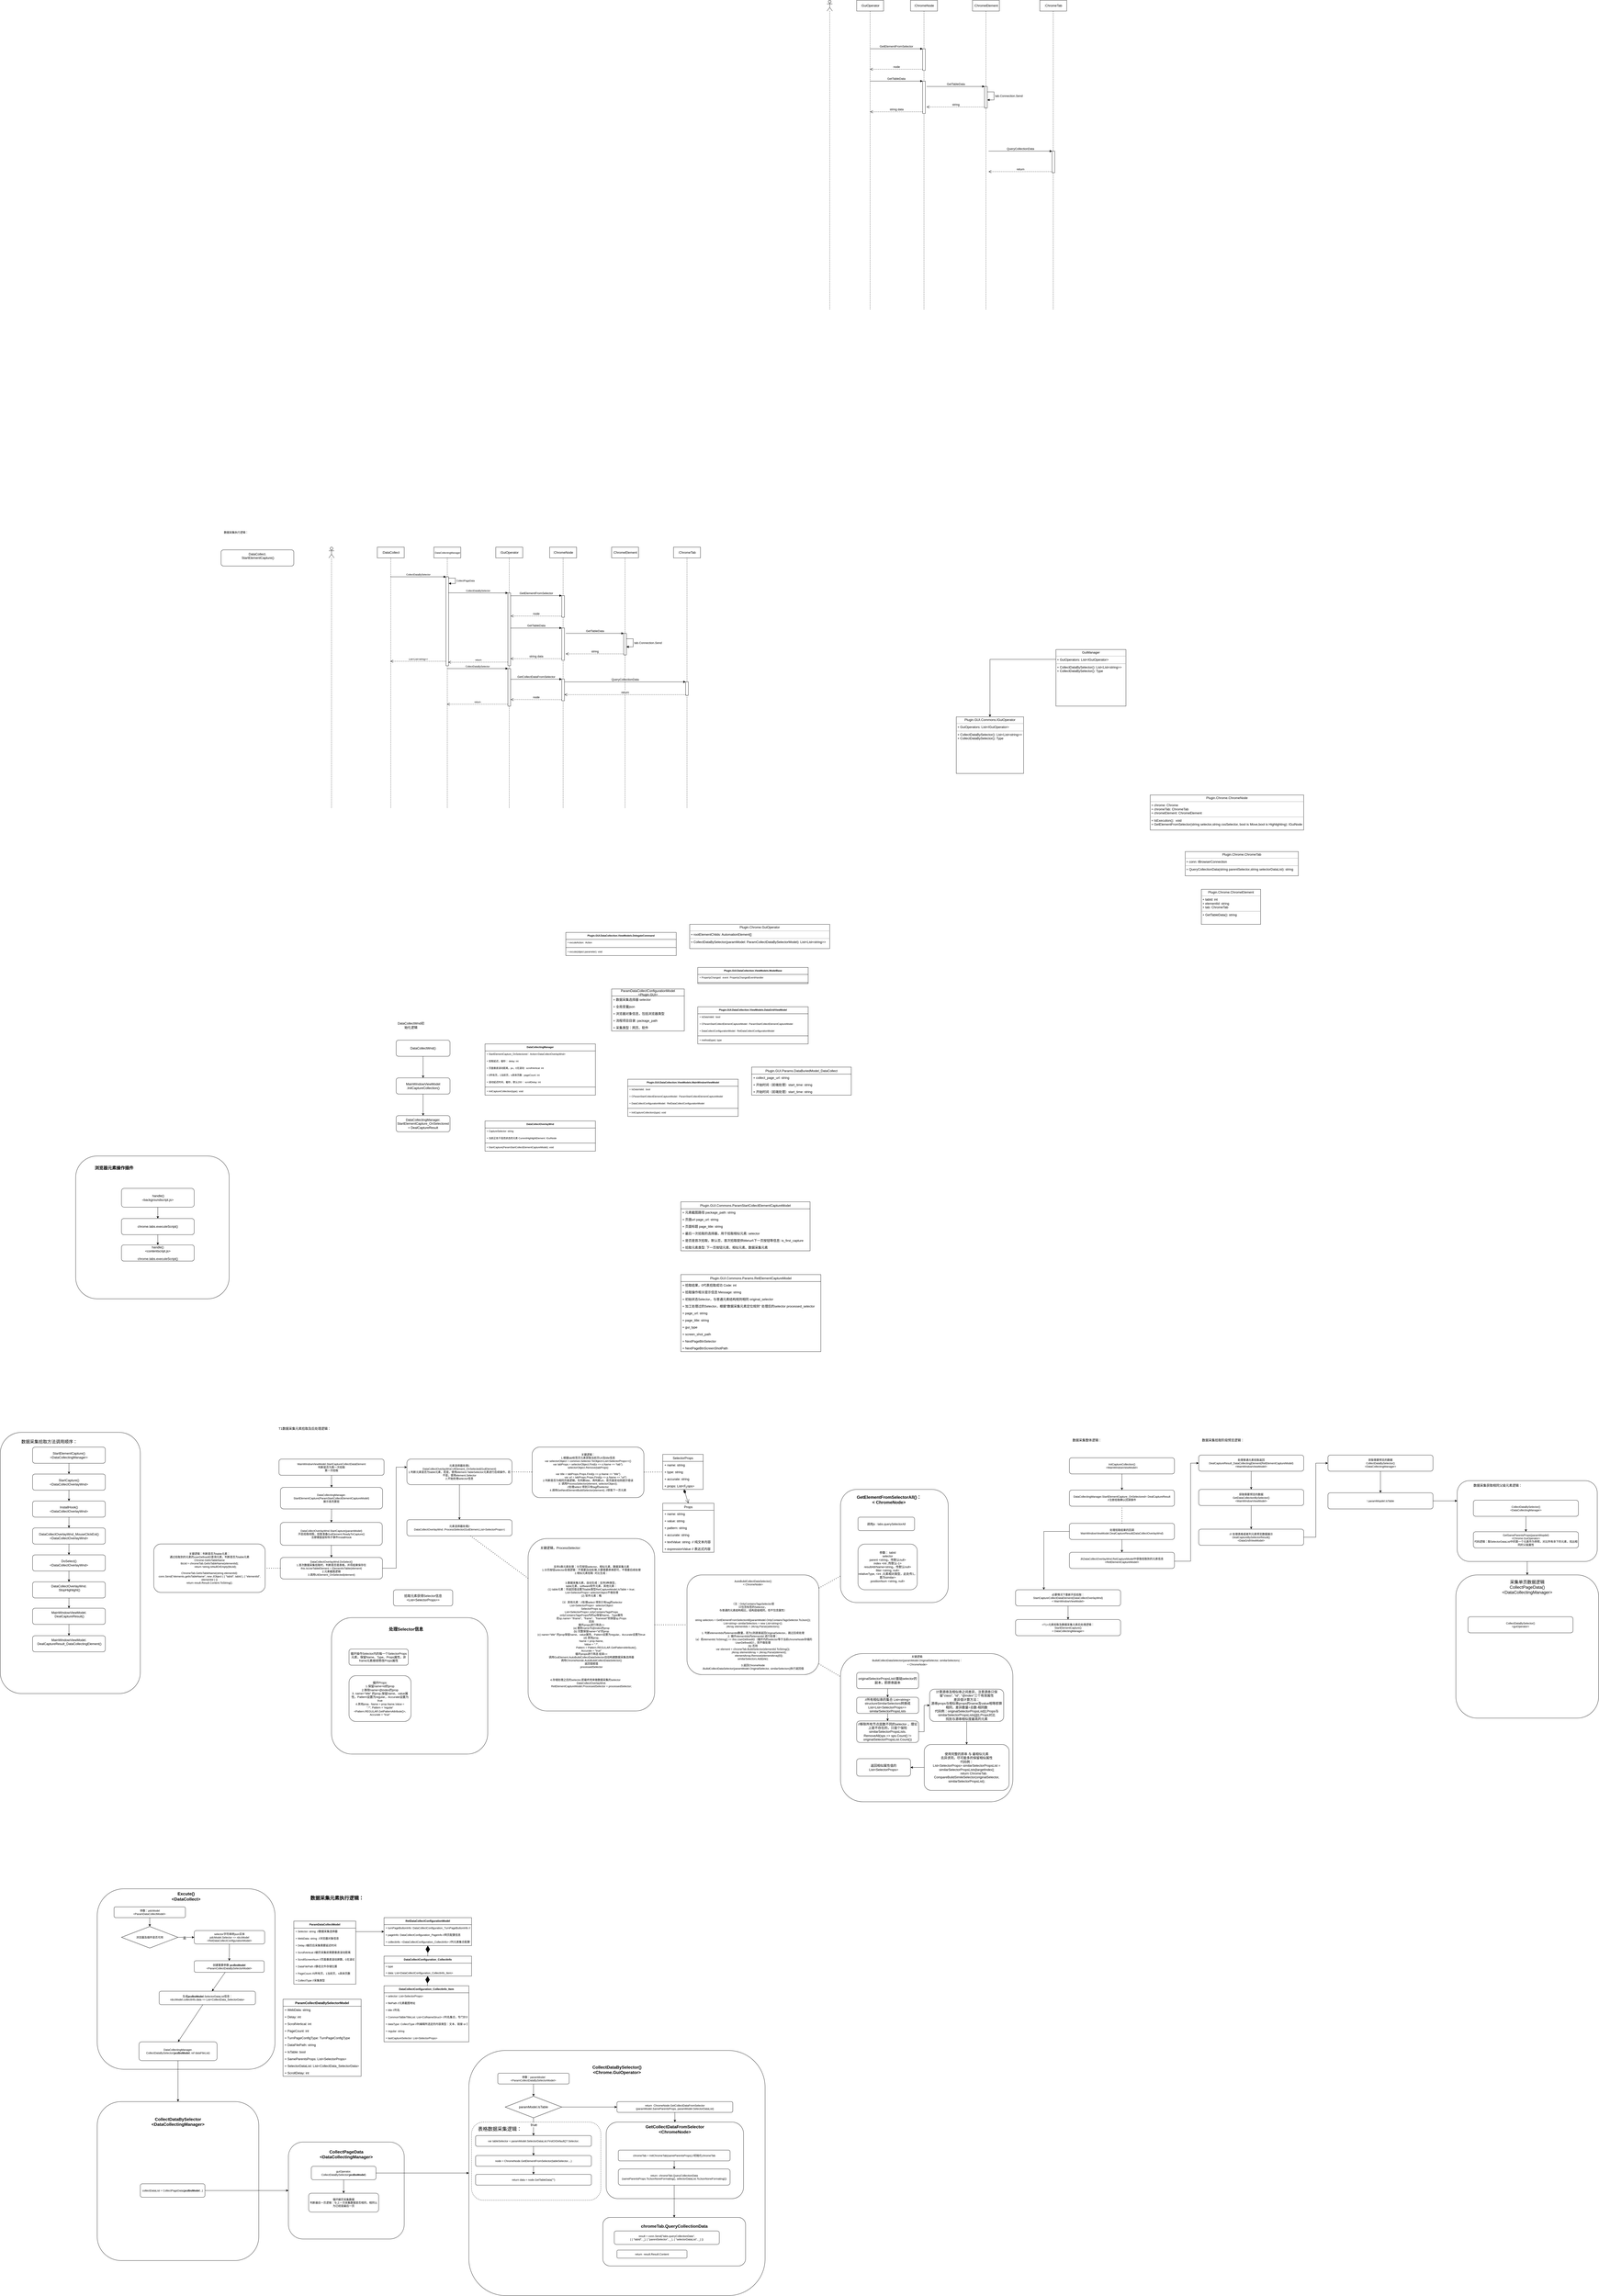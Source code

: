 <mxfile version="20.2.8" type="github">
  <diagram id="s6TBnRfsL1Z1KMxq6NeL" name="第 1 页">
    <mxGraphModel dx="3913" dy="3091" grid="1" gridSize="10" guides="1" tooltips="1" connect="1" arrows="1" fold="1" page="1" pageScale="1" pageWidth="827" pageHeight="1169" math="0" shadow="0">
      <root>
        <mxCell id="0" />
        <mxCell id="1" parent="0" />
        <mxCell id="3PP6l6SQzyDfUNK0iZ3C-13" style="edgeStyle=orthogonalEdgeStyle;rounded=0;orthogonalLoop=1;jettySize=auto;html=1;fontSize=16;" edge="1" parent="1" source="3PP6l6SQzyDfUNK0iZ3C-5" target="3PP6l6SQzyDfUNK0iZ3C-11">
          <mxGeometry relative="1" as="geometry" />
        </mxCell>
        <mxCell id="3PP6l6SQzyDfUNK0iZ3C-5" value="" style="rounded=1;whiteSpace=wrap;html=1;fontSize=10;" vertex="1" parent="1">
          <mxGeometry x="3190" y="3175" width="520" height="300" as="geometry" />
        </mxCell>
        <mxCell id="kH1TjeqAv95T1KWUGKLo-61" value="&lt;font style=&quot;font-size: 16px;&quot;&gt;&lt;span style=&quot;font-weight: 400;&quot;&gt;&amp;nbsp; &amp;nbsp; &amp;nbsp; &amp;nbsp; &amp;nbsp; &amp;nbsp; &amp;nbsp; &amp;nbsp; &amp;nbsp;数据采集拾取方法调用顺序：&lt;/span&gt;&amp;nbsp;&lt;/font&gt;&lt;span style=&quot;font-size: 16px;&quot;&gt;&amp;nbsp; &amp;nbsp; &amp;nbsp; &amp;nbsp; &amp;nbsp; &amp;nbsp; &amp;nbsp; &amp;nbsp; &amp;nbsp; &amp;nbsp; &amp;nbsp; &amp;nbsp; &amp;nbsp; &amp;nbsp; &amp;nbsp; &amp;nbsp; &amp;nbsp; &amp;nbsp; &amp;nbsp; &amp;nbsp; &amp;nbsp; &amp;nbsp; &amp;nbsp; &amp;nbsp; &amp;nbsp; &amp;nbsp; &amp;nbsp; &amp;nbsp; &amp;nbsp; &amp;nbsp; &amp;nbsp; &amp;nbsp; &amp;nbsp; &amp;nbsp; &amp;nbsp; &amp;nbsp; &amp;nbsp; &amp;nbsp; &amp;nbsp; &amp;nbsp; &amp;nbsp;&amp;nbsp;&lt;br&gt;&lt;br&gt;&lt;br&gt;&lt;br&gt;&lt;br&gt;&lt;br&gt;&lt;br&gt;&lt;br&gt;&lt;br&gt;&lt;br&gt;&lt;br&gt;&lt;br&gt;&lt;br&gt;&lt;br&gt;&lt;br&gt;&lt;br&gt;&lt;br&gt;&lt;br&gt;&lt;br&gt;&lt;br&gt;&lt;br&gt;&lt;br&gt;&lt;br&gt;&lt;br&gt;&lt;br&gt;&lt;br&gt;&lt;br&gt;&lt;br&gt;&lt;br&gt;&lt;br&gt;&lt;br&gt;&lt;br&gt;&lt;br&gt;&lt;br&gt;&lt;br&gt;&lt;br&gt;&lt;br&gt;&lt;br&gt;&lt;br&gt;&lt;br&gt;&lt;br&gt;&lt;br&gt;&lt;br&gt;&lt;br&gt;&lt;br&gt;&lt;br&gt;&lt;br&gt;&lt;/span&gt;" style="rounded=1;whiteSpace=wrap;html=1;fontSize=16;fontStyle=1" parent="1" vertex="1">
          <mxGeometry x="-2220" y="2995.75" width="520" height="969.5" as="geometry" />
        </mxCell>
        <mxCell id="kH1TjeqAv95T1KWUGKLo-60" value="浏览器元素操作插件&amp;nbsp; &amp;nbsp; &amp;nbsp; &amp;nbsp; &amp;nbsp; &amp;nbsp; &amp;nbsp; &amp;nbsp; &amp;nbsp; &amp;nbsp; &amp;nbsp; &amp;nbsp; &amp;nbsp; &amp;nbsp; &amp;nbsp; &amp;nbsp; &amp;nbsp; &amp;nbsp; &amp;nbsp; &amp;nbsp; &amp;nbsp; &amp;nbsp; &amp;nbsp; &amp;nbsp; &amp;nbsp; &amp;nbsp; &amp;nbsp; &amp;nbsp; &amp;nbsp; &amp;nbsp; &amp;nbsp; &amp;nbsp;&amp;nbsp;&lt;br&gt;&lt;br&gt;&lt;br&gt;&lt;br&gt;&lt;br&gt;&lt;br&gt;&lt;br&gt;&lt;br&gt;&lt;br&gt;&lt;br&gt;&lt;br&gt;&lt;br&gt;&lt;br&gt;&lt;br&gt;&lt;br&gt;&lt;br&gt;&lt;br&gt;&lt;br&gt;&lt;br&gt;&lt;br&gt;&lt;br&gt;&lt;br&gt;&lt;br&gt;&lt;br&gt;" style="whiteSpace=wrap;html=1;rounded=1;fontSize=16;fontStyle=1" parent="1" vertex="1">
          <mxGeometry x="-1940" y="1970" width="570" height="530" as="geometry" />
        </mxCell>
        <mxCell id="kH1TjeqAv95T1KWUGKLo-20" value="&lt;font style=&quot;font-size: 16px;&quot;&gt;&lt;span style=&quot;font-weight: 700;&quot;&gt;CollectDataBySelector()&lt;/span&gt;&lt;br style=&quot;font-weight: 700;&quot;&gt;&lt;/font&gt;&lt;span style=&quot;font-weight: 700; font-size: 16px;&quot;&gt;&lt;font style=&quot;font-size: 16px;&quot;&gt;&amp;lt;Chrome.GuiOperator&amp;gt;&lt;/font&gt;&lt;br&gt;&lt;br&gt;&lt;br&gt;&lt;br&gt;&lt;br&gt;&lt;br&gt;&lt;br&gt;&lt;br&gt;&lt;br&gt;&lt;br&gt;&lt;br&gt;&lt;br&gt;&lt;br&gt;&lt;br&gt;&lt;br&gt;&lt;br&gt;&lt;br&gt;&lt;br&gt;&lt;br&gt;&lt;br&gt;&lt;br&gt;&lt;br&gt;&lt;br&gt;&lt;br&gt;&lt;br&gt;&lt;br&gt;&lt;br&gt;&lt;br&gt;&lt;br&gt;&lt;br&gt;&lt;br&gt;&lt;br&gt;&lt;br&gt;&lt;br&gt;&lt;br&gt;&lt;br&gt;&lt;br&gt;&lt;br&gt;&lt;br&gt;&lt;br&gt;&lt;br&gt;&lt;/span&gt;" style="rounded=1;whiteSpace=wrap;html=1;fontSize=10;" parent="1" vertex="1">
          <mxGeometry x="-480" y="5290" width="1100" height="910" as="geometry" />
        </mxCell>
        <mxCell id="_178SI4n7Iu1sIU4JPuy-1" value="" style="shape=umlLifeline;participant=umlActor;perimeter=lifelinePerimeter;whiteSpace=wrap;html=1;container=1;collapsible=0;recursiveResize=0;verticalAlign=top;spacingTop=36;outlineConnect=0;" parent="1" vertex="1">
          <mxGeometry x="-1000" y="-290" width="20" height="970" as="geometry" />
        </mxCell>
        <mxCell id="_178SI4n7Iu1sIU4JPuy-2" value=":GuiOperator" style="shape=umlLifeline;perimeter=lifelinePerimeter;whiteSpace=wrap;html=1;container=1;collapsible=0;recursiveResize=0;outlineConnect=0;" parent="1" vertex="1">
          <mxGeometry x="-380" y="-290" width="100" height="970" as="geometry" />
        </mxCell>
        <mxCell id="_178SI4n7Iu1sIU4JPuy-105" value="" style="html=1;points=[];perimeter=orthogonalPerimeter;fontSize=9;" parent="_178SI4n7Iu1sIU4JPuy-2" vertex="1">
          <mxGeometry x="45" y="170" width="10" height="270" as="geometry" />
        </mxCell>
        <mxCell id="_178SI4n7Iu1sIU4JPuy-111" value="" style="html=1;points=[];perimeter=orthogonalPerimeter;fontSize=9;" parent="_178SI4n7Iu1sIU4JPuy-2" vertex="1">
          <mxGeometry x="45" y="450.6" width="10" height="139.4" as="geometry" />
        </mxCell>
        <mxCell id="_178SI4n7Iu1sIU4JPuy-12" style="edgeStyle=orthogonalEdgeStyle;rounded=0;orthogonalLoop=1;jettySize=auto;html=1;entryX=0.5;entryY=0;entryDx=0;entryDy=0;exitX=0;exitY=0.174;exitDx=0;exitDy=0;exitPerimeter=0;" parent="1" source="_178SI4n7Iu1sIU4JPuy-10" target="_178SI4n7Iu1sIU4JPuy-11" edge="1">
          <mxGeometry relative="1" as="geometry">
            <Array as="points">
              <mxPoint x="1455" y="127" />
            </Array>
          </mxGeometry>
        </mxCell>
        <mxCell id="kH1TjeqAv95T1KWUGKLo-58" value="表格数据采集逻辑：&amp;nbsp; &amp;nbsp; &amp;nbsp; &amp;nbsp; &amp;nbsp; &amp;nbsp; &amp;nbsp; &amp;nbsp; &amp;nbsp; &amp;nbsp; &amp;nbsp; &amp;nbsp; &amp;nbsp; &amp;nbsp; &amp;nbsp; &amp;nbsp; &amp;nbsp; &amp;nbsp; &amp;nbsp; &amp;nbsp; &amp;nbsp; &amp;nbsp; &amp;nbsp; &amp;nbsp; &amp;nbsp; &amp;nbsp; &amp;nbsp;&amp;nbsp;&lt;br&gt;&lt;br&gt;&lt;br&gt;&lt;br&gt;&lt;br&gt;&lt;br&gt;&lt;br&gt;&lt;br&gt;&lt;br&gt;&lt;br&gt;&lt;br&gt;&lt;br&gt;" style="rounded=1;whiteSpace=wrap;html=1;fontSize=18;dashed=1;" parent="1" vertex="1">
          <mxGeometry x="-470" y="5556" width="480" height="290" as="geometry" />
        </mxCell>
        <mxCell id="_178SI4n7Iu1sIU4JPuy-10" value="&lt;p style=&quot;margin:0px;margin-top:4px;text-align:center;&quot;&gt;GuiManager&lt;br&gt;&lt;/p&gt;&lt;hr size=&quot;1&quot;&gt;&lt;p style=&quot;margin:0px;margin-left:4px;&quot;&gt;+ GuiOperators: List&amp;lt;IGuiOperator&amp;gt;&lt;/p&gt;&lt;hr size=&quot;1&quot;&gt;&lt;p style=&quot;margin:0px;margin-left:4px;&quot;&gt;+ CollectDataBySelector(): List&amp;lt;List&amp;lt;string&amp;gt;&amp;gt;&lt;/p&gt;&lt;p style=&quot;margin: 0px 0px 0px 4px;&quot;&gt;+ CollectDataBySelector(): Type&lt;/p&gt;&lt;p style=&quot;margin: 0px 0px 0px 4px;&quot;&gt;&lt;br&gt;&lt;/p&gt;&lt;p style=&quot;margin:0px;margin-left:4px;&quot;&gt;&lt;br&gt;&lt;/p&gt;&lt;p style=&quot;margin:0px;margin-left:4px;&quot;&gt;&lt;br&gt;&lt;/p&gt;" style="verticalAlign=top;align=left;overflow=fill;fontSize=12;fontFamily=Helvetica;html=1;" parent="1" vertex="1">
          <mxGeometry x="1700" y="90" width="260" height="210" as="geometry" />
        </mxCell>
        <mxCell id="_178SI4n7Iu1sIU4JPuy-11" value="&lt;p style=&quot;margin:0px;margin-top:4px;text-align:center;&quot;&gt;Plugin.GUI.Commons.IGuiOperator&lt;br&gt;&lt;/p&gt;&lt;hr size=&quot;1&quot;&gt;&lt;p style=&quot;margin:0px;margin-left:4px;&quot;&gt;+ GuiOperators: List&amp;lt;IGuiOperator&amp;gt;&lt;/p&gt;&lt;hr size=&quot;1&quot;&gt;&lt;p style=&quot;margin:0px;margin-left:4px;&quot;&gt;+ CollectDataBySelector(): List&amp;lt;List&amp;lt;string&amp;gt;&amp;gt;&lt;/p&gt;&lt;p style=&quot;margin: 0px 0px 0px 4px;&quot;&gt;+ CollectDataBySelector(): Type&lt;/p&gt;&lt;p style=&quot;margin: 0px 0px 0px 4px;&quot;&gt;&lt;br&gt;&lt;/p&gt;&lt;p style=&quot;margin:0px;margin-left:4px;&quot;&gt;&lt;br&gt;&lt;/p&gt;&lt;p style=&quot;margin:0px;margin-left:4px;&quot;&gt;&lt;br&gt;&lt;/p&gt;" style="verticalAlign=top;align=left;overflow=fill;fontSize=12;fontFamily=Helvetica;html=1;" parent="1" vertex="1">
          <mxGeometry x="1330" y="340" width="250" height="210" as="geometry" />
        </mxCell>
        <mxCell id="_178SI4n7Iu1sIU4JPuy-13" value="&lt;p style=&quot;margin:0px;margin-top:4px;text-align:center;&quot;&gt;Plugin.Chrome.GuiOperator&lt;/p&gt;&lt;hr size=&quot;1&quot;&gt;&lt;p style=&quot;margin:0px;margin-left:4px;&quot;&gt;+ rootElementChilds: AutomationElement[]&lt;/p&gt;&lt;hr size=&quot;1&quot;&gt;&lt;p style=&quot;margin:0px;margin-left:4px;&quot;&gt;+ CollectDataBySelector(paramModel: ParamCollectDataBySelectorModel): List&amp;lt;List&amp;lt;string&amp;gt;&amp;gt;&lt;/p&gt;&lt;p style=&quot;margin: 0px 0px 0px 4px;&quot;&gt;&lt;br&gt;&lt;/p&gt;&lt;p style=&quot;margin: 0px 0px 0px 4px;&quot;&gt;&lt;br&gt;&lt;/p&gt;&lt;p style=&quot;margin:0px;margin-left:4px;&quot;&gt;&lt;br&gt;&lt;/p&gt;&lt;p style=&quot;margin:0px;margin-left:4px;&quot;&gt;&lt;br&gt;&lt;/p&gt;" style="verticalAlign=top;align=left;overflow=fill;fontSize=12;fontFamily=Helvetica;html=1;" parent="1" vertex="1">
          <mxGeometry x="340" y="1110" width="520" height="90" as="geometry" />
        </mxCell>
        <mxCell id="_178SI4n7Iu1sIU4JPuy-14" value="&lt;p style=&quot;margin:0px;margin-top:4px;text-align:center;&quot;&gt;Plugin.Chrome.ChromeNode&lt;/p&gt;&lt;hr size=&quot;1&quot;&gt;&lt;p style=&quot;margin:0px;margin-left:4px;&quot;&gt;+ chrome: Chrome&lt;/p&gt;&lt;p style=&quot;margin:0px;margin-left:4px;&quot;&gt;+ chromeTab: ChromeTab&lt;/p&gt;&lt;p style=&quot;margin:0px;margin-left:4px;&quot;&gt;+ chromeElement: ChromeElement&lt;/p&gt;&lt;hr size=&quot;1&quot;&gt;&lt;p style=&quot;margin:0px;margin-left:4px;&quot;&gt;+ IsExecution():&amp;nbsp; void&lt;/p&gt;&lt;p style=&quot;margin: 0px 0px 0px 4px;&quot;&gt;+ GetElementFromSelector(string selector,string cssSelector, bool is Move,bool is Highlighting): IGuiNode&lt;/p&gt;&lt;p style=&quot;margin: 0px 0px 0px 4px;&quot;&gt;&lt;br&gt;&lt;/p&gt;&lt;p style=&quot;margin: 0px 0px 0px 4px;&quot;&gt;&lt;br&gt;&lt;/p&gt;&lt;p style=&quot;margin:0px;margin-left:4px;&quot;&gt;&lt;br&gt;&lt;/p&gt;&lt;p style=&quot;margin:0px;margin-left:4px;&quot;&gt;&lt;br&gt;&lt;/p&gt;" style="verticalAlign=top;align=left;overflow=fill;fontSize=12;fontFamily=Helvetica;html=1;" parent="1" vertex="1">
          <mxGeometry x="2050" y="630" width="570" height="130" as="geometry" />
        </mxCell>
        <mxCell id="_178SI4n7Iu1sIU4JPuy-19" value=":ChromeNode" style="shape=umlLifeline;perimeter=lifelinePerimeter;whiteSpace=wrap;html=1;container=1;collapsible=0;recursiveResize=0;outlineConnect=0;" parent="1" vertex="1">
          <mxGeometry x="-180" y="-290" width="100" height="970" as="geometry" />
        </mxCell>
        <mxCell id="_178SI4n7Iu1sIU4JPuy-32" value="" style="html=1;points=[];perimeter=orthogonalPerimeter;" parent="_178SI4n7Iu1sIU4JPuy-19" vertex="1">
          <mxGeometry x="45" y="180" width="10" height="80" as="geometry" />
        </mxCell>
        <mxCell id="_178SI4n7Iu1sIU4JPuy-35" value="" style="html=1;points=[];perimeter=orthogonalPerimeter;" parent="_178SI4n7Iu1sIU4JPuy-19" vertex="1">
          <mxGeometry x="45" y="300" width="10" height="120" as="geometry" />
        </mxCell>
        <mxCell id="_178SI4n7Iu1sIU4JPuy-108" value="" style="html=1;points=[];perimeter=orthogonalPerimeter;" parent="_178SI4n7Iu1sIU4JPuy-19" vertex="1">
          <mxGeometry x="45" y="490" width="10" height="80" as="geometry" />
        </mxCell>
        <mxCell id="_178SI4n7Iu1sIU4JPuy-109" value="GetCollectDataFromSelector" style="html=1;verticalAlign=bottom;endArrow=block;entryX=0;entryY=0;rounded=0;exitX=1.05;exitY=0.039;exitDx=0;exitDy=0;exitPerimeter=0;" parent="_178SI4n7Iu1sIU4JPuy-19" target="_178SI4n7Iu1sIU4JPuy-108" edge="1">
          <mxGeometry relative="1" as="geometry">
            <mxPoint x="-144.5" y="490.53" as="sourcePoint" />
          </mxGeometry>
        </mxCell>
        <mxCell id="_178SI4n7Iu1sIU4JPuy-110" value="node" style="html=1;verticalAlign=bottom;endArrow=open;dashed=1;endSize=8;exitX=0;exitY=0.95;rounded=0;entryX=1.05;entryY=0.317;entryDx=0;entryDy=0;entryPerimeter=0;" parent="_178SI4n7Iu1sIU4JPuy-19" source="_178SI4n7Iu1sIU4JPuy-108" edge="1">
          <mxGeometry relative="1" as="geometry">
            <mxPoint x="-144.5" y="565.59" as="targetPoint" />
          </mxGeometry>
        </mxCell>
        <mxCell id="_178SI4n7Iu1sIU4JPuy-33" value="GetElementFromSelector" style="html=1;verticalAlign=bottom;endArrow=block;entryX=0;entryY=0;rounded=0;exitX=1.05;exitY=0.039;exitDx=0;exitDy=0;exitPerimeter=0;" parent="1" source="_178SI4n7Iu1sIU4JPuy-105" target="_178SI4n7Iu1sIU4JPuy-32" edge="1">
          <mxGeometry relative="1" as="geometry">
            <mxPoint x="-330" y="-110" as="sourcePoint" />
          </mxGeometry>
        </mxCell>
        <mxCell id="_178SI4n7Iu1sIU4JPuy-34" value="node" style="html=1;verticalAlign=bottom;endArrow=open;dashed=1;endSize=8;exitX=0;exitY=0.95;rounded=0;entryX=1.05;entryY=0.317;entryDx=0;entryDy=0;entryPerimeter=0;" parent="1" source="_178SI4n7Iu1sIU4JPuy-32" target="_178SI4n7Iu1sIU4JPuy-105" edge="1">
          <mxGeometry relative="1" as="geometry">
            <mxPoint x="-330.333" y="-34" as="targetPoint" />
          </mxGeometry>
        </mxCell>
        <mxCell id="_178SI4n7Iu1sIU4JPuy-36" value="GetTableData" style="html=1;verticalAlign=bottom;endArrow=block;entryX=0;entryY=0;rounded=0;exitX=0.967;exitY=0.483;exitDx=0;exitDy=0;exitPerimeter=0;" parent="1" source="_178SI4n7Iu1sIU4JPuy-105" target="_178SI4n7Iu1sIU4JPuy-35" edge="1">
          <mxGeometry relative="1" as="geometry">
            <mxPoint x="-330.333" y="10" as="sourcePoint" />
          </mxGeometry>
        </mxCell>
        <mxCell id="_178SI4n7Iu1sIU4JPuy-37" value="string data&lt;br&gt;" style="html=1;verticalAlign=bottom;endArrow=open;dashed=1;endSize=8;exitX=0;exitY=0.95;rounded=0;" parent="1" source="_178SI4n7Iu1sIU4JPuy-35" target="_178SI4n7Iu1sIU4JPuy-105" edge="1">
          <mxGeometry relative="1" as="geometry">
            <mxPoint x="-330.333" y="124.0" as="targetPoint" />
          </mxGeometry>
        </mxCell>
        <mxCell id="_178SI4n7Iu1sIU4JPuy-38" value=":ChromeElement" style="shape=umlLifeline;perimeter=lifelinePerimeter;whiteSpace=wrap;html=1;container=1;collapsible=0;recursiveResize=0;outlineConnect=0;" parent="1" vertex="1">
          <mxGeometry x="50" y="-290" width="100" height="970" as="geometry" />
        </mxCell>
        <mxCell id="_178SI4n7Iu1sIU4JPuy-41" value="" style="html=1;points=[];perimeter=orthogonalPerimeter;" parent="_178SI4n7Iu1sIU4JPuy-38" vertex="1">
          <mxGeometry x="45" y="320" width="10" height="80" as="geometry" />
        </mxCell>
        <mxCell id="_178SI4n7Iu1sIU4JPuy-45" value="tab.Connection.Send" style="edgeStyle=orthogonalEdgeStyle;html=1;align=left;spacingLeft=2;endArrow=block;rounded=0;" parent="_178SI4n7Iu1sIU4JPuy-38" source="_178SI4n7Iu1sIU4JPuy-41" target="_178SI4n7Iu1sIU4JPuy-41" edge="1">
          <mxGeometry relative="1" as="geometry">
            <mxPoint x="50" y="300" as="sourcePoint" />
            <Array as="points">
              <mxPoint x="80" y="340" />
              <mxPoint x="80" y="370" />
            </Array>
            <mxPoint x="70" y="320" as="targetPoint" />
          </mxGeometry>
        </mxCell>
        <mxCell id="_178SI4n7Iu1sIU4JPuy-42" value="GetTableData" style="html=1;verticalAlign=bottom;endArrow=block;entryX=0;entryY=0;rounded=0;" parent="1" target="_178SI4n7Iu1sIU4JPuy-41" edge="1">
          <mxGeometry relative="1" as="geometry">
            <mxPoint x="-120" y="30" as="sourcePoint" />
          </mxGeometry>
        </mxCell>
        <mxCell id="_178SI4n7Iu1sIU4JPuy-43" value="string" style="html=1;verticalAlign=bottom;endArrow=open;dashed=1;endSize=8;exitX=0;exitY=0.95;rounded=0;" parent="1" source="_178SI4n7Iu1sIU4JPuy-41" edge="1">
          <mxGeometry relative="1" as="geometry">
            <mxPoint x="-120" y="106" as="targetPoint" />
          </mxGeometry>
        </mxCell>
        <mxCell id="_178SI4n7Iu1sIU4JPuy-52" value=":ChromeTab" style="shape=umlLifeline;perimeter=lifelinePerimeter;whiteSpace=wrap;html=1;container=1;collapsible=0;recursiveResize=0;outlineConnect=0;" parent="1" vertex="1">
          <mxGeometry x="280" y="-290" width="100" height="970" as="geometry" />
        </mxCell>
        <mxCell id="_178SI4n7Iu1sIU4JPuy-55" value="" style="html=1;points=[];perimeter=orthogonalPerimeter;" parent="_178SI4n7Iu1sIU4JPuy-52" vertex="1">
          <mxGeometry x="45" y="500" width="10" height="50" as="geometry" />
        </mxCell>
        <mxCell id="_178SI4n7Iu1sIU4JPuy-56" value="QueryCollectionData" style="html=1;verticalAlign=bottom;endArrow=block;entryX=0;entryY=0;rounded=0;" parent="1" source="_178SI4n7Iu1sIU4JPuy-108" target="_178SI4n7Iu1sIU4JPuy-55" edge="1">
          <mxGeometry relative="1" as="geometry">
            <mxPoint x="-125.003" y="200" as="sourcePoint" />
          </mxGeometry>
        </mxCell>
        <mxCell id="_178SI4n7Iu1sIU4JPuy-57" value="return" style="html=1;verticalAlign=bottom;endArrow=open;dashed=1;endSize=8;exitX=0;exitY=0.95;rounded=0;" parent="1" source="_178SI4n7Iu1sIU4JPuy-55" target="_178SI4n7Iu1sIU4JPuy-108" edge="1">
          <mxGeometry relative="1" as="geometry">
            <mxPoint x="-125.003" y="276" as="targetPoint" />
          </mxGeometry>
        </mxCell>
        <mxCell id="_178SI4n7Iu1sIU4JPuy-58" value="" style="shape=umlLifeline;participant=umlActor;perimeter=lifelinePerimeter;whiteSpace=wrap;html=1;container=1;collapsible=0;recursiveResize=0;verticalAlign=top;spacingTop=36;outlineConnect=0;" parent="1" vertex="1">
          <mxGeometry x="850" y="-2320" width="20" height="1150" as="geometry" />
        </mxCell>
        <mxCell id="_178SI4n7Iu1sIU4JPuy-59" value=":GuiOperator" style="shape=umlLifeline;perimeter=lifelinePerimeter;whiteSpace=wrap;html=1;container=1;collapsible=0;recursiveResize=0;outlineConnect=0;" parent="1" vertex="1">
          <mxGeometry x="960" y="-2320" width="100" height="1150" as="geometry" />
        </mxCell>
        <mxCell id="_178SI4n7Iu1sIU4JPuy-60" value=":ChromeNode" style="shape=umlLifeline;perimeter=lifelinePerimeter;whiteSpace=wrap;html=1;container=1;collapsible=0;recursiveResize=0;outlineConnect=0;" parent="1" vertex="1">
          <mxGeometry x="1160" y="-2320" width="100" height="1150" as="geometry" />
        </mxCell>
        <mxCell id="_178SI4n7Iu1sIU4JPuy-61" value="" style="html=1;points=[];perimeter=orthogonalPerimeter;" parent="_178SI4n7Iu1sIU4JPuy-60" vertex="1">
          <mxGeometry x="45" y="180" width="10" height="80" as="geometry" />
        </mxCell>
        <mxCell id="_178SI4n7Iu1sIU4JPuy-62" value="" style="html=1;points=[];perimeter=orthogonalPerimeter;" parent="_178SI4n7Iu1sIU4JPuy-60" vertex="1">
          <mxGeometry x="45" y="300" width="10" height="120" as="geometry" />
        </mxCell>
        <mxCell id="_178SI4n7Iu1sIU4JPuy-63" value="GetElementFromSelector" style="html=1;verticalAlign=bottom;endArrow=block;entryX=0;entryY=0;rounded=0;" parent="1" target="_178SI4n7Iu1sIU4JPuy-61" edge="1">
          <mxGeometry relative="1" as="geometry">
            <mxPoint x="1009.667" y="-2140" as="sourcePoint" />
          </mxGeometry>
        </mxCell>
        <mxCell id="_178SI4n7Iu1sIU4JPuy-64" value="node" style="html=1;verticalAlign=bottom;endArrow=open;dashed=1;endSize=8;exitX=0;exitY=0.95;rounded=0;" parent="1" source="_178SI4n7Iu1sIU4JPuy-61" edge="1">
          <mxGeometry relative="1" as="geometry">
            <mxPoint x="1009.667" y="-2064" as="targetPoint" />
          </mxGeometry>
        </mxCell>
        <mxCell id="_178SI4n7Iu1sIU4JPuy-65" value="GetTableData" style="html=1;verticalAlign=bottom;endArrow=block;entryX=0;entryY=0;rounded=0;" parent="1" target="_178SI4n7Iu1sIU4JPuy-62" edge="1">
          <mxGeometry relative="1" as="geometry">
            <mxPoint x="1009.667" y="-2020" as="sourcePoint" />
          </mxGeometry>
        </mxCell>
        <mxCell id="_178SI4n7Iu1sIU4JPuy-66" value="string data&lt;br&gt;" style="html=1;verticalAlign=bottom;endArrow=open;dashed=1;endSize=8;exitX=0;exitY=0.95;rounded=0;" parent="1" source="_178SI4n7Iu1sIU4JPuy-62" target="_178SI4n7Iu1sIU4JPuy-59" edge="1">
          <mxGeometry relative="1" as="geometry">
            <mxPoint x="1060" y="-1906" as="targetPoint" />
          </mxGeometry>
        </mxCell>
        <mxCell id="_178SI4n7Iu1sIU4JPuy-67" value=":ChromeElement" style="shape=umlLifeline;perimeter=lifelinePerimeter;whiteSpace=wrap;html=1;container=1;collapsible=0;recursiveResize=0;outlineConnect=0;" parent="1" vertex="1">
          <mxGeometry x="1390" y="-2320" width="100" height="1150" as="geometry" />
        </mxCell>
        <mxCell id="_178SI4n7Iu1sIU4JPuy-68" value="" style="html=1;points=[];perimeter=orthogonalPerimeter;" parent="_178SI4n7Iu1sIU4JPuy-67" vertex="1">
          <mxGeometry x="45" y="320" width="10" height="80" as="geometry" />
        </mxCell>
        <mxCell id="_178SI4n7Iu1sIU4JPuy-69" value="tab.Connection.Send" style="edgeStyle=orthogonalEdgeStyle;html=1;align=left;spacingLeft=2;endArrow=block;rounded=0;" parent="_178SI4n7Iu1sIU4JPuy-67" source="_178SI4n7Iu1sIU4JPuy-68" target="_178SI4n7Iu1sIU4JPuy-68" edge="1">
          <mxGeometry relative="1" as="geometry">
            <mxPoint x="50" y="300" as="sourcePoint" />
            <Array as="points">
              <mxPoint x="80" y="340" />
              <mxPoint x="80" y="370" />
            </Array>
            <mxPoint x="70" y="320" as="targetPoint" />
          </mxGeometry>
        </mxCell>
        <mxCell id="_178SI4n7Iu1sIU4JPuy-70" value="GetTableData" style="html=1;verticalAlign=bottom;endArrow=block;entryX=0;entryY=0;rounded=0;" parent="1" target="_178SI4n7Iu1sIU4JPuy-68" edge="1">
          <mxGeometry relative="1" as="geometry">
            <mxPoint x="1220" y="-2000" as="sourcePoint" />
          </mxGeometry>
        </mxCell>
        <mxCell id="_178SI4n7Iu1sIU4JPuy-71" value="string" style="html=1;verticalAlign=bottom;endArrow=open;dashed=1;endSize=8;exitX=0;exitY=0.95;rounded=0;" parent="1" source="_178SI4n7Iu1sIU4JPuy-68" edge="1">
          <mxGeometry relative="1" as="geometry">
            <mxPoint x="1220" y="-1924" as="targetPoint" />
          </mxGeometry>
        </mxCell>
        <mxCell id="_178SI4n7Iu1sIU4JPuy-72" value=":ChromeTab" style="shape=umlLifeline;perimeter=lifelinePerimeter;whiteSpace=wrap;html=1;container=1;collapsible=0;recursiveResize=0;outlineConnect=0;" parent="1" vertex="1">
          <mxGeometry x="1640" y="-2320" width="100" height="1150" as="geometry" />
        </mxCell>
        <mxCell id="_178SI4n7Iu1sIU4JPuy-73" value="" style="html=1;points=[];perimeter=orthogonalPerimeter;" parent="_178SI4n7Iu1sIU4JPuy-72" vertex="1">
          <mxGeometry x="45.33" y="560" width="10" height="80" as="geometry" />
        </mxCell>
        <mxCell id="_178SI4n7Iu1sIU4JPuy-74" value="QueryCollectionData" style="html=1;verticalAlign=bottom;endArrow=block;entryX=0;entryY=0;rounded=0;" parent="1" target="_178SI4n7Iu1sIU4JPuy-73" edge="1">
          <mxGeometry relative="1" as="geometry">
            <mxPoint x="1450" y="-1760" as="sourcePoint" />
          </mxGeometry>
        </mxCell>
        <mxCell id="_178SI4n7Iu1sIU4JPuy-75" value="return" style="html=1;verticalAlign=bottom;endArrow=open;dashed=1;endSize=8;exitX=0;exitY=0.95;rounded=0;" parent="1" source="_178SI4n7Iu1sIU4JPuy-73" edge="1">
          <mxGeometry relative="1" as="geometry">
            <mxPoint x="1450" y="-1684" as="targetPoint" />
          </mxGeometry>
        </mxCell>
        <mxCell id="_178SI4n7Iu1sIU4JPuy-77" value="&lt;p style=&quot;margin:0px;margin-top:4px;text-align:center;&quot;&gt;Plugin.Chrome.ChromeTab&lt;/p&gt;&lt;hr size=&quot;1&quot;&gt;&lt;p style=&quot;margin:0px;margin-left:4px;&quot;&gt;+ conn: IBrowserConnection&lt;/p&gt;&lt;hr size=&quot;1&quot;&gt;&lt;p style=&quot;margin:0px;margin-left:4px;&quot;&gt;&lt;span style=&quot;background-color: initial;&quot;&gt;+ QueryCollectionData(string parentSelector,string selectorDataList): string&lt;/span&gt;&lt;br&gt;&lt;/p&gt;&lt;p style=&quot;margin: 0px 0px 0px 4px;&quot;&gt;&lt;br&gt;&lt;/p&gt;&lt;p style=&quot;margin:0px;margin-left:4px;&quot;&gt;&lt;br&gt;&lt;/p&gt;&lt;p style=&quot;margin:0px;margin-left:4px;&quot;&gt;&lt;br&gt;&lt;/p&gt;" style="verticalAlign=top;align=left;overflow=fill;fontSize=12;fontFamily=Helvetica;html=1;" parent="1" vertex="1">
          <mxGeometry x="2180" y="840" width="420" height="90" as="geometry" />
        </mxCell>
        <mxCell id="_178SI4n7Iu1sIU4JPuy-78" value="&lt;p style=&quot;margin:0px;margin-top:4px;text-align:center;&quot;&gt;Plugin.Chrome.ChromeElement&lt;/p&gt;&lt;hr size=&quot;1&quot;&gt;&lt;p style=&quot;margin:0px;margin-left:4px;&quot;&gt;+ tabId: int&lt;/p&gt;&lt;p style=&quot;margin:0px;margin-left:4px;&quot;&gt;+ elementId: string&lt;/p&gt;&lt;p style=&quot;margin:0px;margin-left:4px;&quot;&gt;+ tab: ChromeTab&lt;/p&gt;&lt;hr size=&quot;1&quot;&gt;&lt;p style=&quot;margin:0px;margin-left:4px;&quot;&gt;&lt;span style=&quot;background-color: initial;&quot;&gt;+ GetTableData(): string&lt;/span&gt;&lt;br&gt;&lt;/p&gt;&lt;p style=&quot;margin: 0px 0px 0px 4px;&quot;&gt;&lt;br&gt;&lt;/p&gt;&lt;p style=&quot;margin: 0px 0px 0px 4px;&quot;&gt;&lt;br&gt;&lt;/p&gt;&lt;p style=&quot;margin:0px;margin-left:4px;&quot;&gt;&lt;br&gt;&lt;/p&gt;&lt;p style=&quot;margin:0px;margin-left:4px;&quot;&gt;&lt;br&gt;&lt;/p&gt;" style="verticalAlign=top;align=left;overflow=fill;fontSize=12;fontFamily=Helvetica;html=1;" parent="1" vertex="1">
          <mxGeometry x="2240" y="980" width="220" height="130" as="geometry" />
        </mxCell>
        <mxCell id="_178SI4n7Iu1sIU4JPuy-80" value="ParamCollectDataBySelectorModel" style="swimlane;fontStyle=1;childLayout=stackLayout;horizontal=1;startSize=26;fillColor=none;horizontalStack=0;resizeParent=1;resizeParentMax=0;resizeLast=0;collapsible=1;marginBottom=0;" parent="1" vertex="1">
          <mxGeometry x="-1170" y="5100" width="289.98" height="286" as="geometry">
            <mxRectangle x="1050" y="1880" width="360" height="30" as="alternateBounds" />
          </mxGeometry>
        </mxCell>
        <mxCell id="_178SI4n7Iu1sIU4JPuy-81" value="+ WebData: string" style="text;strokeColor=none;fillColor=none;align=left;verticalAlign=top;spacingLeft=4;spacingRight=4;overflow=hidden;rotatable=0;points=[[0,0.5],[1,0.5]];portConstraint=eastwest;" parent="_178SI4n7Iu1sIU4JPuy-80" vertex="1">
          <mxGeometry y="26" width="289.98" height="26" as="geometry" />
        </mxCell>
        <mxCell id="_178SI4n7Iu1sIU4JPuy-82" value="+ Delay: int" style="text;strokeColor=none;fillColor=none;align=left;verticalAlign=top;spacingLeft=4;spacingRight=4;overflow=hidden;rotatable=0;points=[[0,0.5],[1,0.5]];portConstraint=eastwest;" parent="_178SI4n7Iu1sIU4JPuy-80" vertex="1">
          <mxGeometry y="52" width="289.98" height="26" as="geometry" />
        </mxCell>
        <mxCell id="_178SI4n7Iu1sIU4JPuy-83" value="+ ScrollVertical: int&#xa;&#xa;" style="text;strokeColor=none;fillColor=none;align=left;verticalAlign=top;spacingLeft=4;spacingRight=4;overflow=hidden;rotatable=0;points=[[0,0.5],[1,0.5]];portConstraint=eastwest;" parent="_178SI4n7Iu1sIU4JPuy-80" vertex="1">
          <mxGeometry y="78" width="289.98" height="26" as="geometry" />
        </mxCell>
        <mxCell id="_178SI4n7Iu1sIU4JPuy-89" value="+ PageCount: int&#xa;" style="text;strokeColor=none;fillColor=none;align=left;verticalAlign=top;spacingLeft=4;spacingRight=4;overflow=hidden;rotatable=0;points=[[0,0.5],[1,0.5]];portConstraint=eastwest;" parent="_178SI4n7Iu1sIU4JPuy-80" vertex="1">
          <mxGeometry y="104" width="289.98" height="26" as="geometry" />
        </mxCell>
        <mxCell id="_178SI4n7Iu1sIU4JPuy-90" value="+ TurnPageConfigType: TurnPageConfigType" style="text;strokeColor=none;fillColor=none;align=left;verticalAlign=top;spacingLeft=4;spacingRight=4;overflow=hidden;rotatable=0;points=[[0,0.5],[1,0.5]];portConstraint=eastwest;" parent="_178SI4n7Iu1sIU4JPuy-80" vertex="1">
          <mxGeometry y="130" width="289.98" height="26" as="geometry" />
        </mxCell>
        <mxCell id="_178SI4n7Iu1sIU4JPuy-91" value="+ DataFilePath: string" style="text;strokeColor=none;fillColor=none;align=left;verticalAlign=top;spacingLeft=4;spacingRight=4;overflow=hidden;rotatable=0;points=[[0,0.5],[1,0.5]];portConstraint=eastwest;" parent="_178SI4n7Iu1sIU4JPuy-80" vertex="1">
          <mxGeometry y="156" width="289.98" height="26" as="geometry" />
        </mxCell>
        <mxCell id="_178SI4n7Iu1sIU4JPuy-92" value="+ IsTable: bool&#xa;" style="text;strokeColor=none;fillColor=none;align=left;verticalAlign=top;spacingLeft=4;spacingRight=4;overflow=hidden;rotatable=0;points=[[0,0.5],[1,0.5]];portConstraint=eastwest;" parent="_178SI4n7Iu1sIU4JPuy-80" vertex="1">
          <mxGeometry y="182" width="289.98" height="26" as="geometry" />
        </mxCell>
        <mxCell id="_178SI4n7Iu1sIU4JPuy-93" value="+ SameParentsProps: List&lt;SelectorProps&gt;" style="text;strokeColor=none;fillColor=none;align=left;verticalAlign=top;spacingLeft=4;spacingRight=4;overflow=hidden;rotatable=0;points=[[0,0.5],[1,0.5]];portConstraint=eastwest;" parent="_178SI4n7Iu1sIU4JPuy-80" vertex="1">
          <mxGeometry y="208" width="289.98" height="26" as="geometry" />
        </mxCell>
        <mxCell id="_178SI4n7Iu1sIU4JPuy-94" value="+ SelectorDataList: List&lt;CollectData_SelectorData&gt;" style="text;strokeColor=none;fillColor=none;align=left;verticalAlign=top;spacingLeft=4;spacingRight=4;overflow=hidden;rotatable=0;points=[[0,0.5],[1,0.5]];portConstraint=eastwest;" parent="_178SI4n7Iu1sIU4JPuy-80" vertex="1">
          <mxGeometry y="234" width="289.98" height="26" as="geometry" />
        </mxCell>
        <mxCell id="_178SI4n7Iu1sIU4JPuy-95" value="+ ScrollDelay: int" style="text;strokeColor=none;fillColor=none;align=left;verticalAlign=top;spacingLeft=4;spacingRight=4;overflow=hidden;rotatable=0;points=[[0,0.5],[1,0.5]];portConstraint=eastwest;" parent="_178SI4n7Iu1sIU4JPuy-80" vertex="1">
          <mxGeometry y="260" width="289.98" height="26" as="geometry" />
        </mxCell>
        <mxCell id="_178SI4n7Iu1sIU4JPuy-96" value=":DataCollect" style="shape=umlLifeline;perimeter=lifelinePerimeter;whiteSpace=wrap;html=1;container=1;collapsible=0;recursiveResize=0;outlineConnect=0;" parent="1" vertex="1">
          <mxGeometry x="-820" y="-290" width="100" height="970" as="geometry" />
        </mxCell>
        <mxCell id="_178SI4n7Iu1sIU4JPuy-97" value="&lt;font style=&quot;font-size: 9px;&quot;&gt;:DataCollectingManager&lt;/font&gt;" style="shape=umlLifeline;perimeter=lifelinePerimeter;whiteSpace=wrap;html=1;container=1;collapsible=0;recursiveResize=0;outlineConnect=0;" parent="1" vertex="1">
          <mxGeometry x="-610" y="-290" width="100" height="970" as="geometry" />
        </mxCell>
        <mxCell id="_178SI4n7Iu1sIU4JPuy-98" value="" style="html=1;points=[];perimeter=orthogonalPerimeter;fontSize=9;" parent="_178SI4n7Iu1sIU4JPuy-97" vertex="1">
          <mxGeometry x="45" y="110" width="10" height="330" as="geometry" />
        </mxCell>
        <mxCell id="_178SI4n7Iu1sIU4JPuy-104" value="CollectPageData" style="edgeStyle=orthogonalEdgeStyle;html=1;align=left;spacingLeft=2;endArrow=block;rounded=0;entryX=1;entryY=0;fontSize=9;exitX=1.067;exitY=0.02;exitDx=0;exitDy=0;exitPerimeter=0;" parent="_178SI4n7Iu1sIU4JPuy-97" source="_178SI4n7Iu1sIU4JPuy-98" edge="1">
          <mxGeometry relative="1" as="geometry">
            <mxPoint x="60" y="115" as="sourcePoint" />
            <Array as="points">
              <mxPoint x="56" y="115" />
              <mxPoint x="80" y="115" />
              <mxPoint x="80" y="135" />
            </Array>
            <mxPoint x="55" y="135" as="targetPoint" />
          </mxGeometry>
        </mxCell>
        <mxCell id="_178SI4n7Iu1sIU4JPuy-99" value="CollectDataBySelector" style="html=1;verticalAlign=bottom;endArrow=block;entryX=0;entryY=0;rounded=0;fontSize=9;" parent="1" target="_178SI4n7Iu1sIU4JPuy-98" edge="1">
          <mxGeometry relative="1" as="geometry">
            <mxPoint x="-771.038" y="-180.0" as="sourcePoint" />
          </mxGeometry>
        </mxCell>
        <mxCell id="_178SI4n7Iu1sIU4JPuy-100" value="List&amp;lt;List&amp;lt;string&amp;gt;&amp;gt;" style="html=1;verticalAlign=bottom;endArrow=open;dashed=1;endSize=8;exitX=0;exitY=0.95;rounded=0;fontSize=9;" parent="1" source="_178SI4n7Iu1sIU4JPuy-98" edge="1">
          <mxGeometry relative="1" as="geometry">
            <mxPoint x="-771.038" y="133.5" as="targetPoint" />
          </mxGeometry>
        </mxCell>
        <mxCell id="_178SI4n7Iu1sIU4JPuy-106" value="CollectDataBySelector" style="html=1;verticalAlign=bottom;endArrow=block;entryX=0;entryY=0;rounded=0;fontSize=9;exitX=0.9;exitY=0.18;exitDx=0;exitDy=0;exitPerimeter=0;" parent="1" source="_178SI4n7Iu1sIU4JPuy-98" target="_178SI4n7Iu1sIU4JPuy-105" edge="1">
          <mxGeometry relative="1" as="geometry">
            <mxPoint x="-650" y="-120" as="sourcePoint" />
          </mxGeometry>
        </mxCell>
        <mxCell id="_178SI4n7Iu1sIU4JPuy-107" value="return" style="html=1;verticalAlign=bottom;endArrow=open;dashed=1;endSize=8;exitX=0;exitY=0.95;rounded=0;fontSize=9;entryX=0.867;entryY=0.961;entryDx=0;entryDy=0;entryPerimeter=0;" parent="1" source="_178SI4n7Iu1sIU4JPuy-105" target="_178SI4n7Iu1sIU4JPuy-98" edge="1">
          <mxGeometry relative="1" as="geometry">
            <mxPoint x="-660" y="137" as="targetPoint" />
          </mxGeometry>
        </mxCell>
        <mxCell id="_178SI4n7Iu1sIU4JPuy-113" value="return" style="html=1;verticalAlign=bottom;endArrow=open;dashed=1;endSize=8;exitX=0;exitY=0.95;rounded=0;fontSize=9;" parent="1" source="_178SI4n7Iu1sIU4JPuy-111" edge="1">
          <mxGeometry relative="1" as="geometry">
            <mxPoint x="-561.038" y="293.03" as="targetPoint" />
          </mxGeometry>
        </mxCell>
        <mxCell id="_178SI4n7Iu1sIU4JPuy-112" value="CollectDataBySelector" style="html=1;verticalAlign=bottom;endArrow=block;entryX=0;entryY=0;rounded=0;fontSize=9;" parent="1" target="_178SI4n7Iu1sIU4JPuy-111" edge="1">
          <mxGeometry relative="1" as="geometry">
            <mxPoint x="-561.038" y="160.6" as="sourcePoint" />
          </mxGeometry>
        </mxCell>
        <mxCell id="_178SI4n7Iu1sIU4JPuy-114" value="Plugin.GUI.DataCollection.ViewModels.MainWindowViewModel" style="swimlane;fontStyle=1;align=center;verticalAlign=top;childLayout=stackLayout;horizontal=1;startSize=26;horizontalStack=0;resizeParent=1;resizeParentMax=0;resizeLast=0;collapsible=1;marginBottom=0;fontSize=9;" parent="1" vertex="1">
          <mxGeometry x="110" y="1685" width="410" height="138" as="geometry" />
        </mxCell>
        <mxCell id="_178SI4n7Iu1sIU4JPuy-115" value="+ IsDataValid:  bool" style="text;strokeColor=none;fillColor=none;align=left;verticalAlign=top;spacingLeft=4;spacingRight=4;overflow=hidden;rotatable=0;points=[[0,0.5],[1,0.5]];portConstraint=eastwest;fontSize=9;" parent="_178SI4n7Iu1sIU4JPuy-114" vertex="1">
          <mxGeometry y="26" width="410" height="26" as="geometry" />
        </mxCell>
        <mxCell id="_178SI4n7Iu1sIU4JPuy-118" value="+ CParamStartCollectElementCaptureModel:  ParamStartCollectElementCaptureModel" style="text;strokeColor=none;fillColor=none;align=left;verticalAlign=top;spacingLeft=4;spacingRight=4;overflow=hidden;rotatable=0;points=[[0,0.5],[1,0.5]];portConstraint=eastwest;fontSize=9;" parent="_178SI4n7Iu1sIU4JPuy-114" vertex="1">
          <mxGeometry y="52" width="410" height="26" as="geometry" />
        </mxCell>
        <mxCell id="_178SI4n7Iu1sIU4JPuy-119" value="+ DataCollectConfigurationModel:  RetDataCollectConfigurationModel" style="text;strokeColor=none;fillColor=none;align=left;verticalAlign=top;spacingLeft=4;spacingRight=4;overflow=hidden;rotatable=0;points=[[0,0.5],[1,0.5]];portConstraint=eastwest;fontSize=9;" parent="_178SI4n7Iu1sIU4JPuy-114" vertex="1">
          <mxGeometry y="78" width="410" height="26" as="geometry" />
        </mxCell>
        <mxCell id="_178SI4n7Iu1sIU4JPuy-116" value="" style="line;strokeWidth=1;fillColor=none;align=left;verticalAlign=middle;spacingTop=-1;spacingLeft=3;spacingRight=3;rotatable=0;labelPosition=right;points=[];portConstraint=eastwest;fontSize=9;" parent="_178SI4n7Iu1sIU4JPuy-114" vertex="1">
          <mxGeometry y="104" width="410" height="8" as="geometry" />
        </mxCell>
        <mxCell id="_178SI4n7Iu1sIU4JPuy-117" value="+ InitCaptureCollection(type): void" style="text;strokeColor=none;fillColor=none;align=left;verticalAlign=top;spacingLeft=4;spacingRight=4;overflow=hidden;rotatable=0;points=[[0,0.5],[1,0.5]];portConstraint=eastwest;fontSize=9;" parent="_178SI4n7Iu1sIU4JPuy-114" vertex="1">
          <mxGeometry y="112" width="410" height="26" as="geometry" />
        </mxCell>
        <mxCell id="_178SI4n7Iu1sIU4JPuy-120" value="Plugin.GUI.Params.DataBuriedModel_DataCollect" style="swimlane;fontStyle=0;childLayout=stackLayout;horizontal=1;startSize=26;fillColor=none;horizontalStack=0;resizeParent=1;resizeParentMax=0;resizeLast=0;collapsible=1;marginBottom=0;" parent="1" vertex="1">
          <mxGeometry x="570" y="1640" width="370" height="104" as="geometry">
            <mxRectangle x="900" y="1490" width="360" height="30" as="alternateBounds" />
          </mxGeometry>
        </mxCell>
        <mxCell id="_178SI4n7Iu1sIU4JPuy-121" value="+ collect_page_url: string" style="text;strokeColor=none;fillColor=none;align=left;verticalAlign=top;spacingLeft=4;spacingRight=4;overflow=hidden;rotatable=0;points=[[0,0.5],[1,0.5]];portConstraint=eastwest;" parent="_178SI4n7Iu1sIU4JPuy-120" vertex="1">
          <mxGeometry y="26" width="370" height="26" as="geometry" />
        </mxCell>
        <mxCell id="_178SI4n7Iu1sIU4JPuy-131" value="+ 开始时间（前端处理）start_time: string" style="text;strokeColor=none;fillColor=none;align=left;verticalAlign=top;spacingLeft=4;spacingRight=4;overflow=hidden;rotatable=0;points=[[0,0.5],[1,0.5]];portConstraint=eastwest;" parent="_178SI4n7Iu1sIU4JPuy-120" vertex="1">
          <mxGeometry y="52" width="370" height="26" as="geometry" />
        </mxCell>
        <mxCell id="_178SI4n7Iu1sIU4JPuy-132" value="+ 开始时间（前端处理）start_time: string" style="text;strokeColor=none;fillColor=none;align=left;verticalAlign=top;spacingLeft=4;spacingRight=4;overflow=hidden;rotatable=0;points=[[0,0.5],[1,0.5]];portConstraint=eastwest;" parent="_178SI4n7Iu1sIU4JPuy-120" vertex="1">
          <mxGeometry y="78" width="370" height="26" as="geometry" />
        </mxCell>
        <mxCell id="_178SI4n7Iu1sIU4JPuy-133" value="Plugin.GUI.DataCollection.ViewModels.DataGridViewModel" style="swimlane;fontStyle=1;align=center;verticalAlign=top;childLayout=stackLayout;horizontal=1;startSize=26;horizontalStack=0;resizeParent=1;resizeParentMax=0;resizeLast=0;collapsible=1;marginBottom=0;fontSize=9;" parent="1" vertex="1">
          <mxGeometry x="370" y="1416" width="410" height="138" as="geometry" />
        </mxCell>
        <mxCell id="_178SI4n7Iu1sIU4JPuy-134" value="+ IsDataValid:  bool" style="text;strokeColor=none;fillColor=none;align=left;verticalAlign=top;spacingLeft=4;spacingRight=4;overflow=hidden;rotatable=0;points=[[0,0.5],[1,0.5]];portConstraint=eastwest;fontSize=9;" parent="_178SI4n7Iu1sIU4JPuy-133" vertex="1">
          <mxGeometry y="26" width="410" height="26" as="geometry" />
        </mxCell>
        <mxCell id="_178SI4n7Iu1sIU4JPuy-135" value="+ CParamStartCollectElementCaptureModel:  ParamStartCollectElementCaptureModel" style="text;strokeColor=none;fillColor=none;align=left;verticalAlign=top;spacingLeft=4;spacingRight=4;overflow=hidden;rotatable=0;points=[[0,0.5],[1,0.5]];portConstraint=eastwest;fontSize=9;" parent="_178SI4n7Iu1sIU4JPuy-133" vertex="1">
          <mxGeometry y="52" width="410" height="26" as="geometry" />
        </mxCell>
        <mxCell id="_178SI4n7Iu1sIU4JPuy-136" value="+ DataCollectConfigurationModel:  RetDataCollectConfigurationModel" style="text;strokeColor=none;fillColor=none;align=left;verticalAlign=top;spacingLeft=4;spacingRight=4;overflow=hidden;rotatable=0;points=[[0,0.5],[1,0.5]];portConstraint=eastwest;fontSize=9;" parent="_178SI4n7Iu1sIU4JPuy-133" vertex="1">
          <mxGeometry y="78" width="410" height="26" as="geometry" />
        </mxCell>
        <mxCell id="_178SI4n7Iu1sIU4JPuy-137" value="" style="line;strokeWidth=1;fillColor=none;align=left;verticalAlign=middle;spacingTop=-1;spacingLeft=3;spacingRight=3;rotatable=0;labelPosition=right;points=[];portConstraint=eastwest;fontSize=9;" parent="_178SI4n7Iu1sIU4JPuy-133" vertex="1">
          <mxGeometry y="104" width="410" height="8" as="geometry" />
        </mxCell>
        <mxCell id="_178SI4n7Iu1sIU4JPuy-138" value="+ method(type): type" style="text;strokeColor=none;fillColor=none;align=left;verticalAlign=top;spacingLeft=4;spacingRight=4;overflow=hidden;rotatable=0;points=[[0,0.5],[1,0.5]];portConstraint=eastwest;fontSize=9;" parent="_178SI4n7Iu1sIU4JPuy-133" vertex="1">
          <mxGeometry y="112" width="410" height="26" as="geometry" />
        </mxCell>
        <mxCell id="_178SI4n7Iu1sIU4JPuy-139" value="Plugin.GUI.DataCollection.ViewModels.ModelBase" style="swimlane;fontStyle=1;align=center;verticalAlign=top;childLayout=stackLayout;horizontal=1;startSize=26;horizontalStack=0;resizeParent=1;resizeParentMax=0;resizeLast=0;collapsible=1;marginBottom=0;fontSize=9;" parent="1" vertex="1">
          <mxGeometry x="370" y="1270" width="410" height="60" as="geometry" />
        </mxCell>
        <mxCell id="_178SI4n7Iu1sIU4JPuy-140" value="+ PropertyChanged:  event  PropertyChangedEventHandler" style="text;strokeColor=none;fillColor=none;align=left;verticalAlign=top;spacingLeft=4;spacingRight=4;overflow=hidden;rotatable=0;points=[[0,0.5],[1,0.5]];portConstraint=eastwest;fontSize=9;" parent="_178SI4n7Iu1sIU4JPuy-139" vertex="1">
          <mxGeometry y="26" width="410" height="26" as="geometry" />
        </mxCell>
        <mxCell id="_178SI4n7Iu1sIU4JPuy-143" value="" style="line;strokeWidth=1;fillColor=none;align=left;verticalAlign=middle;spacingTop=-1;spacingLeft=3;spacingRight=3;rotatable=0;labelPosition=right;points=[];portConstraint=eastwest;fontSize=9;" parent="_178SI4n7Iu1sIU4JPuy-139" vertex="1">
          <mxGeometry y="52" width="410" height="8" as="geometry" />
        </mxCell>
        <mxCell id="_178SI4n7Iu1sIU4JPuy-145" value="Plugin.GUI.DataCollection.ViewModels.DelegateCommand" style="swimlane;fontStyle=1;align=center;verticalAlign=top;childLayout=stackLayout;horizontal=1;startSize=26;horizontalStack=0;resizeParent=1;resizeParentMax=0;resizeLast=0;collapsible=1;marginBottom=0;fontSize=9;" parent="1" vertex="1">
          <mxGeometry x="-120" y="1140" width="410" height="86" as="geometry" />
        </mxCell>
        <mxCell id="_178SI4n7Iu1sIU4JPuy-146" value="+ excuteAction:  Action" style="text;strokeColor=none;fillColor=none;align=left;verticalAlign=top;spacingLeft=4;spacingRight=4;overflow=hidden;rotatable=0;points=[[0,0.5],[1,0.5]];portConstraint=eastwest;fontSize=9;" parent="_178SI4n7Iu1sIU4JPuy-145" vertex="1">
          <mxGeometry y="26" width="410" height="26" as="geometry" />
        </mxCell>
        <mxCell id="_178SI4n7Iu1sIU4JPuy-149" value="" style="line;strokeWidth=1;fillColor=none;align=left;verticalAlign=middle;spacingTop=-1;spacingLeft=3;spacingRight=3;rotatable=0;labelPosition=right;points=[];portConstraint=eastwest;fontSize=9;" parent="_178SI4n7Iu1sIU4JPuy-145" vertex="1">
          <mxGeometry y="52" width="410" height="8" as="geometry" />
        </mxCell>
        <mxCell id="_178SI4n7Iu1sIU4JPuy-150" value="+ excute(object parameter): void" style="text;strokeColor=none;fillColor=none;align=left;verticalAlign=top;spacingLeft=4;spacingRight=4;overflow=hidden;rotatable=0;points=[[0,0.5],[1,0.5]];portConstraint=eastwest;fontSize=9;" parent="_178SI4n7Iu1sIU4JPuy-145" vertex="1">
          <mxGeometry y="60" width="410" height="26" as="geometry" />
        </mxCell>
        <mxCell id="_178SI4n7Iu1sIU4JPuy-151" value="RetDataCollectConfigurationModel" style="swimlane;fontStyle=1;align=center;verticalAlign=top;childLayout=stackLayout;horizontal=1;startSize=26;horizontalStack=0;resizeParent=1;resizeParentMax=0;resizeLast=0;collapsible=1;marginBottom=0;fontSize=10;" parent="1" vertex="1">
          <mxGeometry x="-794.99" y="4797" width="324.99" height="104" as="geometry">
            <mxRectangle x="-794.99" y="4797" width="240" height="30" as="alternateBounds" />
          </mxGeometry>
        </mxCell>
        <mxCell id="_178SI4n7Iu1sIU4JPuy-152" value="+ turnPageButtonInfo: DataCollectConfiguration_TurnPageButtonInfo //翻页按钮配置信息" style="text;strokeColor=none;fillColor=none;align=left;verticalAlign=top;spacingLeft=4;spacingRight=4;overflow=hidden;rotatable=0;points=[[0,0.5],[1,0.5]];portConstraint=eastwest;fontSize=10;" parent="_178SI4n7Iu1sIU4JPuy-151" vertex="1">
          <mxGeometry y="26" width="324.99" height="26" as="geometry" />
        </mxCell>
        <mxCell id="_178SI4n7Iu1sIU4JPuy-153" value="+ pageInfo: DataCollectConfiguration_PageInfo //网页配置信息 " style="text;strokeColor=none;fillColor=none;align=left;verticalAlign=top;spacingLeft=4;spacingRight=4;overflow=hidden;rotatable=0;points=[[0,0.5],[1,0.5]];portConstraint=eastwest;fontSize=10;" parent="_178SI4n7Iu1sIU4JPuy-151" vertex="1">
          <mxGeometry y="52" width="324.99" height="26" as="geometry" />
        </mxCell>
        <mxCell id="_178SI4n7Iu1sIU4JPuy-154" value="+ collectinfo: &lt;DataCollectConfiguration_CollectInfo&gt; //列元素集合配置信息  " style="text;strokeColor=none;fillColor=none;align=left;verticalAlign=top;spacingLeft=4;spacingRight=4;overflow=hidden;rotatable=0;points=[[0,0.5],[1,0.5]];portConstraint=eastwest;fontSize=10;" parent="_178SI4n7Iu1sIU4JPuy-151" vertex="1">
          <mxGeometry y="78" width="324.99" height="26" as="geometry" />
        </mxCell>
        <mxCell id="_178SI4n7Iu1sIU4JPuy-157" value="DataCollectingManager" style="swimlane;fontStyle=1;align=center;verticalAlign=top;childLayout=stackLayout;horizontal=1;startSize=26;horizontalStack=0;resizeParent=1;resizeParentMax=0;resizeLast=0;collapsible=1;marginBottom=0;fontSize=9;" parent="1" vertex="1">
          <mxGeometry x="-420" y="1554" width="410" height="190" as="geometry" />
        </mxCell>
        <mxCell id="_178SI4n7Iu1sIU4JPuy-158" value="+ StartElementCapture_OnSelectored：Action&lt;DataCollectOverlayWnd&gt;" style="text;strokeColor=none;fillColor=none;align=left;verticalAlign=top;spacingLeft=4;spacingRight=4;overflow=hidden;rotatable=0;points=[[0,0.5],[1,0.5]];portConstraint=eastwest;fontSize=9;" parent="_178SI4n7Iu1sIU4JPuy-157" vertex="1">
          <mxGeometry y="26" width="410" height="26" as="geometry" />
        </mxCell>
        <mxCell id="_178SI4n7Iu1sIU4JPuy-159" value="+ 拾取延迟，毫秒： delay: int" style="text;strokeColor=none;fillColor=none;align=left;verticalAlign=top;spacingLeft=4;spacingRight=4;overflow=hidden;rotatable=0;points=[[0,0.5],[1,0.5]];portConstraint=eastwest;fontSize=9;" parent="_178SI4n7Iu1sIU4JPuy-157" vertex="1">
          <mxGeometry y="52" width="410" height="26" as="geometry" />
        </mxCell>
        <mxCell id="_178SI4n7Iu1sIU4JPuy-160" value="+ 页面垂直滚动距离，px，0无滚动:  scrollVertical: int" style="text;strokeColor=none;fillColor=none;align=left;verticalAlign=top;spacingLeft=4;spacingRight=4;overflow=hidden;rotatable=0;points=[[0,0.5],[1,0.5]];portConstraint=eastwest;fontSize=9;" parent="_178SI4n7Iu1sIU4JPuy-157" vertex="1">
          <mxGeometry y="78" width="410" height="26" as="geometry" />
        </mxCell>
        <mxCell id="_178SI4n7Iu1sIU4JPuy-163" value="+ 0所有页，1当前页，n具体页数:  pageCount: int" style="text;strokeColor=none;fillColor=none;align=left;verticalAlign=top;spacingLeft=4;spacingRight=4;overflow=hidden;rotatable=0;points=[[0,0.5],[1,0.5]];portConstraint=eastwest;fontSize=9;" parent="_178SI4n7Iu1sIU4JPuy-157" vertex="1">
          <mxGeometry y="104" width="410" height="26" as="geometry" />
        </mxCell>
        <mxCell id="_178SI4n7Iu1sIU4JPuy-164" value="+ 滚动延迟时间，毫秒，默认200： scrollDelay: int" style="text;strokeColor=none;fillColor=none;align=left;verticalAlign=top;spacingLeft=4;spacingRight=4;overflow=hidden;rotatable=0;points=[[0,0.5],[1,0.5]];portConstraint=eastwest;fontSize=9;" parent="_178SI4n7Iu1sIU4JPuy-157" vertex="1">
          <mxGeometry y="130" width="410" height="26" as="geometry" />
        </mxCell>
        <mxCell id="_178SI4n7Iu1sIU4JPuy-161" value="" style="line;strokeWidth=1;fillColor=none;align=left;verticalAlign=middle;spacingTop=-1;spacingLeft=3;spacingRight=3;rotatable=0;labelPosition=right;points=[];portConstraint=eastwest;fontSize=9;" parent="_178SI4n7Iu1sIU4JPuy-157" vertex="1">
          <mxGeometry y="156" width="410" height="8" as="geometry" />
        </mxCell>
        <mxCell id="_178SI4n7Iu1sIU4JPuy-162" value="+ InitCaptureCollection(type): void" style="text;strokeColor=none;fillColor=none;align=left;verticalAlign=top;spacingLeft=4;spacingRight=4;overflow=hidden;rotatable=0;points=[[0,0.5],[1,0.5]];portConstraint=eastwest;fontSize=9;" parent="_178SI4n7Iu1sIU4JPuy-157" vertex="1">
          <mxGeometry y="164" width="410" height="26" as="geometry" />
        </mxCell>
        <mxCell id="phZiyfp4Owrx0l6uCUyv-1" value="DataCollectOverlayWnd" style="swimlane;fontStyle=1;align=center;verticalAlign=top;childLayout=stackLayout;horizontal=1;startSize=26;horizontalStack=0;resizeParent=1;resizeParentMax=0;resizeLast=0;collapsible=1;marginBottom=0;fontSize=9;" parent="1" vertex="1">
          <mxGeometry x="-420" y="1840" width="410" height="112" as="geometry" />
        </mxCell>
        <mxCell id="phZiyfp4Owrx0l6uCUyv-5" value="+ CaptureSelector: string" style="text;strokeColor=none;fillColor=none;align=left;verticalAlign=top;spacingLeft=4;spacingRight=4;overflow=hidden;rotatable=0;points=[[0,0.5],[1,0.5]];portConstraint=eastwest;fontSize=9;" parent="phZiyfp4Owrx0l6uCUyv-1" vertex="1">
          <mxGeometry y="26" width="410" height="26" as="geometry" />
        </mxCell>
        <mxCell id="phZiyfp4Owrx0l6uCUyv-9" value="+ 当前正处于高亮状态的元素 CurrentHighlightElement: IGuiNode" style="text;strokeColor=none;fillColor=none;align=left;verticalAlign=top;spacingLeft=4;spacingRight=4;overflow=hidden;rotatable=0;points=[[0,0.5],[1,0.5]];portConstraint=eastwest;fontSize=9;" parent="phZiyfp4Owrx0l6uCUyv-1" vertex="1">
          <mxGeometry y="52" width="410" height="26" as="geometry" />
        </mxCell>
        <mxCell id="phZiyfp4Owrx0l6uCUyv-7" value="" style="line;strokeWidth=1;fillColor=none;align=left;verticalAlign=middle;spacingTop=-1;spacingLeft=3;spacingRight=3;rotatable=0;labelPosition=right;points=[];portConstraint=eastwest;fontSize=9;" parent="phZiyfp4Owrx0l6uCUyv-1" vertex="1">
          <mxGeometry y="78" width="410" height="8" as="geometry" />
        </mxCell>
        <mxCell id="phZiyfp4Owrx0l6uCUyv-8" value="+ StartCapture(ParamStartCollectElementCaptureModel): void" style="text;strokeColor=none;fillColor=none;align=left;verticalAlign=top;spacingLeft=4;spacingRight=4;overflow=hidden;rotatable=0;points=[[0,0.5],[1,0.5]];portConstraint=eastwest;fontSize=9;" parent="phZiyfp4Owrx0l6uCUyv-1" vertex="1">
          <mxGeometry y="86" width="410" height="26" as="geometry" />
        </mxCell>
        <mxCell id="phZiyfp4Owrx0l6uCUyv-12" value="" style="edgeStyle=orthogonalEdgeStyle;rounded=0;orthogonalLoop=1;jettySize=auto;html=1;" parent="1" source="phZiyfp4Owrx0l6uCUyv-10" target="phZiyfp4Owrx0l6uCUyv-11" edge="1">
          <mxGeometry relative="1" as="geometry" />
        </mxCell>
        <mxCell id="phZiyfp4Owrx0l6uCUyv-10" value="DataCollectWnd()" style="rounded=1;whiteSpace=wrap;html=1;" parent="1" vertex="1">
          <mxGeometry x="-750" y="1540" width="200" height="60" as="geometry" />
        </mxCell>
        <mxCell id="phZiyfp4Owrx0l6uCUyv-15" value="" style="edgeStyle=orthogonalEdgeStyle;rounded=0;orthogonalLoop=1;jettySize=auto;html=1;" parent="1" source="phZiyfp4Owrx0l6uCUyv-11" target="phZiyfp4Owrx0l6uCUyv-14" edge="1">
          <mxGeometry relative="1" as="geometry" />
        </mxCell>
        <mxCell id="phZiyfp4Owrx0l6uCUyv-11" value="MainWindowViewModel&lt;br&gt;.InitCaptureCollection()" style="whiteSpace=wrap;html=1;rounded=1;" parent="1" vertex="1">
          <mxGeometry x="-750" y="1680" width="200" height="60" as="geometry" />
        </mxCell>
        <mxCell id="phZiyfp4Owrx0l6uCUyv-14" value="DataCollectingManager.&lt;br&gt;StartElementCapture_OnSelectored = DealCaptureResult" style="whiteSpace=wrap;html=1;rounded=1;" parent="1" vertex="1">
          <mxGeometry x="-750" y="1820" width="200" height="60" as="geometry" />
        </mxCell>
        <mxCell id="phZiyfp4Owrx0l6uCUyv-16" value="DataCollectWnd初始化逻辑&lt;br&gt;" style="text;html=1;strokeColor=none;fillColor=none;align=center;verticalAlign=middle;whiteSpace=wrap;rounded=0;" parent="1" vertex="1">
          <mxGeometry x="-750" y="1470" width="110" height="30" as="geometry" />
        </mxCell>
        <mxCell id="phZiyfp4Owrx0l6uCUyv-32" style="edgeStyle=orthogonalEdgeStyle;rounded=0;orthogonalLoop=1;jettySize=auto;html=1;" parent="1" source="phZiyfp4Owrx0l6uCUyv-17" target="phZiyfp4Owrx0l6uCUyv-20" edge="1">
          <mxGeometry relative="1" as="geometry" />
        </mxCell>
        <mxCell id="phZiyfp4Owrx0l6uCUyv-17" value="&lt;span style=&quot;background-color: initial;&quot;&gt;StartElementCapture()&lt;br&gt;&lt;/span&gt;&amp;lt;DataCollectingManager&amp;gt;" style="whiteSpace=wrap;html=1;rounded=1;" parent="1" vertex="1">
          <mxGeometry x="-2100" y="3050.5" width="270" height="60" as="geometry" />
        </mxCell>
        <mxCell id="phZiyfp4Owrx0l6uCUyv-18" value="MainWindowViewModel.&lt;br&gt;&lt;div&gt;&amp;nbsp;DealCaptureResult_DataCollectingElement()&lt;/div&gt;&lt;div&gt;&lt;br&gt;&lt;/div&gt;" style="whiteSpace=wrap;html=1;rounded=1;" parent="1" vertex="1">
          <mxGeometry x="-2100" y="3750.5" width="270" height="60" as="geometry" />
        </mxCell>
        <mxCell id="phZiyfp4Owrx0l6uCUyv-45" value="" style="edgeStyle=orthogonalEdgeStyle;rounded=0;orthogonalLoop=1;jettySize=auto;html=1;" parent="1" source="phZiyfp4Owrx0l6uCUyv-20" target="phZiyfp4Owrx0l6uCUyv-43" edge="1">
          <mxGeometry relative="1" as="geometry" />
        </mxCell>
        <mxCell id="phZiyfp4Owrx0l6uCUyv-20" value="&lt;span style=&quot;background-color: initial;&quot;&gt;StartCapture()&lt;br&gt;&lt;/span&gt;&amp;lt;DataCollectOverlayWnd&amp;gt;" style="whiteSpace=wrap;html=1;rounded=1;" parent="1" vertex="1">
          <mxGeometry x="-2100" y="3150.5" width="270" height="60" as="geometry" />
        </mxCell>
        <mxCell id="phZiyfp4Owrx0l6uCUyv-21" value="Plugin.GUI.Commons.ParamStartCollectElementCaptureModel" style="swimlane;fontStyle=0;childLayout=stackLayout;horizontal=1;startSize=26;fillColor=none;horizontalStack=0;resizeParent=1;resizeParentMax=0;resizeLast=0;collapsible=1;marginBottom=0;" parent="1" vertex="1">
          <mxGeometry x="307" y="2140" width="480" height="182" as="geometry">
            <mxRectangle x="1050" y="1880" width="360" height="30" as="alternateBounds" />
          </mxGeometry>
        </mxCell>
        <mxCell id="phZiyfp4Owrx0l6uCUyv-22" value="+ 元素截图路径 package_path: string" style="text;strokeColor=none;fillColor=none;align=left;verticalAlign=top;spacingLeft=4;spacingRight=4;overflow=hidden;rotatable=0;points=[[0,0.5],[1,0.5]];portConstraint=eastwest;" parent="phZiyfp4Owrx0l6uCUyv-21" vertex="1">
          <mxGeometry y="26" width="480" height="26" as="geometry" />
        </mxCell>
        <mxCell id="phZiyfp4Owrx0l6uCUyv-23" value="+ 页面url page_url: string" style="text;strokeColor=none;fillColor=none;align=left;verticalAlign=top;spacingLeft=4;spacingRight=4;overflow=hidden;rotatable=0;points=[[0,0.5],[1,0.5]];portConstraint=eastwest;" parent="phZiyfp4Owrx0l6uCUyv-21" vertex="1">
          <mxGeometry y="52" width="480" height="26" as="geometry" />
        </mxCell>
        <mxCell id="phZiyfp4Owrx0l6uCUyv-24" value="+ 页面标题 page_title: string&#xa;&#xa;" style="text;strokeColor=none;fillColor=none;align=left;verticalAlign=top;spacingLeft=4;spacingRight=4;overflow=hidden;rotatable=0;points=[[0,0.5],[1,0.5]];portConstraint=eastwest;" parent="phZiyfp4Owrx0l6uCUyv-21" vertex="1">
          <mxGeometry y="78" width="480" height="26" as="geometry" />
        </mxCell>
        <mxCell id="phZiyfp4Owrx0l6uCUyv-25" value="+ 最后一次拾取的选择器，用于拾取相似元素: selector&#xa;" style="text;strokeColor=none;fillColor=none;align=left;verticalAlign=top;spacingLeft=4;spacingRight=4;overflow=hidden;rotatable=0;points=[[0,0.5],[1,0.5]];portConstraint=eastwest;" parent="phZiyfp4Owrx0l6uCUyv-21" vertex="1">
          <mxGeometry y="104" width="480" height="26" as="geometry" />
        </mxCell>
        <mxCell id="phZiyfp4Owrx0l6uCUyv-26" value="+ 是否是首次拾取，默认否，首次拾取提供title\url\下一页按钮等信息: is_first_capture" style="text;strokeColor=none;fillColor=none;align=left;verticalAlign=top;spacingLeft=4;spacingRight=4;overflow=hidden;rotatable=0;points=[[0,0.5],[1,0.5]];portConstraint=eastwest;" parent="phZiyfp4Owrx0l6uCUyv-21" vertex="1">
          <mxGeometry y="130" width="480" height="26" as="geometry" />
        </mxCell>
        <mxCell id="phZiyfp4Owrx0l6uCUyv-27" value="+ 拾取元素类型: 下一页按钮元素、相似元素、数据采集元素" style="text;strokeColor=none;fillColor=none;align=left;verticalAlign=top;spacingLeft=4;spacingRight=4;overflow=hidden;rotatable=0;points=[[0,0.5],[1,0.5]];portConstraint=eastwest;" parent="phZiyfp4Owrx0l6uCUyv-21" vertex="1">
          <mxGeometry y="156" width="480" height="26" as="geometry" />
        </mxCell>
        <mxCell id="phZiyfp4Owrx0l6uCUyv-34" value="" style="edgeStyle=orthogonalEdgeStyle;rounded=0;orthogonalLoop=1;jettySize=auto;html=1;" parent="1" source="phZiyfp4Owrx0l6uCUyv-33" target="phZiyfp4Owrx0l6uCUyv-18" edge="1">
          <mxGeometry relative="1" as="geometry" />
        </mxCell>
        <mxCell id="phZiyfp4Owrx0l6uCUyv-33" value="MainWindowViewModel.&lt;br&gt;&lt;div&gt;&amp;nbsp;DealCaptureResult()&lt;/div&gt;&lt;div&gt;&lt;br&gt;&lt;/div&gt;" style="whiteSpace=wrap;html=1;rounded=1;" parent="1" vertex="1">
          <mxGeometry x="-2100" y="3648.5" width="270" height="60" as="geometry" />
        </mxCell>
        <mxCell id="phZiyfp4Owrx0l6uCUyv-36" value="" style="edgeStyle=orthogonalEdgeStyle;rounded=0;orthogonalLoop=1;jettySize=auto;html=1;" parent="1" source="phZiyfp4Owrx0l6uCUyv-35" target="phZiyfp4Owrx0l6uCUyv-33" edge="1">
          <mxGeometry relative="1" as="geometry" />
        </mxCell>
        <mxCell id="phZiyfp4Owrx0l6uCUyv-35" value="DataCollectOverlayWnd.&lt;br&gt;&lt;div&gt;&amp;nbsp;StopHighlight()&lt;/div&gt;&lt;div&gt;&lt;br&gt;&lt;/div&gt;" style="whiteSpace=wrap;html=1;rounded=1;" parent="1" vertex="1">
          <mxGeometry x="-2100" y="3550.5" width="270" height="60" as="geometry" />
        </mxCell>
        <mxCell id="phZiyfp4Owrx0l6uCUyv-38" value="" style="edgeStyle=orthogonalEdgeStyle;rounded=0;orthogonalLoop=1;jettySize=auto;html=1;" parent="1" source="phZiyfp4Owrx0l6uCUyv-37" target="phZiyfp4Owrx0l6uCUyv-35" edge="1">
          <mxGeometry relative="1" as="geometry" />
        </mxCell>
        <mxCell id="phZiyfp4Owrx0l6uCUyv-42" value="" style="edgeStyle=orthogonalEdgeStyle;rounded=0;orthogonalLoop=1;jettySize=auto;html=1;" parent="1" source="phZiyfp4Owrx0l6uCUyv-37" target="phZiyfp4Owrx0l6uCUyv-35" edge="1">
          <mxGeometry relative="1" as="geometry" />
        </mxCell>
        <mxCell id="phZiyfp4Owrx0l6uCUyv-37" value="DoSelect()&lt;br&gt;&amp;lt;DataCollectOverlayWnd&amp;gt;" style="whiteSpace=wrap;html=1;rounded=1;" parent="1" vertex="1">
          <mxGeometry x="-2100" y="3450.5" width="270" height="60" as="geometry" />
        </mxCell>
        <mxCell id="phZiyfp4Owrx0l6uCUyv-41" value="" style="edgeStyle=orthogonalEdgeStyle;rounded=0;orthogonalLoop=1;jettySize=auto;html=1;" parent="1" source="phZiyfp4Owrx0l6uCUyv-39" target="phZiyfp4Owrx0l6uCUyv-37" edge="1">
          <mxGeometry relative="1" as="geometry" />
        </mxCell>
        <mxCell id="phZiyfp4Owrx0l6uCUyv-39" value="&lt;span style=&quot;background-color: initial;&quot;&gt;DataCollectOverlayWnd_MouseClickExt()&lt;br&gt;&lt;/span&gt;&amp;lt;DataCollectOverlayWnd&amp;gt;" style="whiteSpace=wrap;html=1;rounded=1;" parent="1" vertex="1">
          <mxGeometry x="-2100" y="3350.5" width="270" height="60" as="geometry" />
        </mxCell>
        <mxCell id="phZiyfp4Owrx0l6uCUyv-44" value="" style="edgeStyle=orthogonalEdgeStyle;rounded=0;orthogonalLoop=1;jettySize=auto;html=1;" parent="1" source="phZiyfp4Owrx0l6uCUyv-43" target="phZiyfp4Owrx0l6uCUyv-39" edge="1">
          <mxGeometry relative="1" as="geometry" />
        </mxCell>
        <mxCell id="phZiyfp4Owrx0l6uCUyv-43" value="&lt;span style=&quot;background-color: initial;&quot;&gt;InstallHook()&lt;br&gt;&lt;/span&gt;&amp;lt;DataCollectOverlayWnd&amp;gt;" style="whiteSpace=wrap;html=1;rounded=1;" parent="1" vertex="1">
          <mxGeometry x="-2100" y="3250.5" width="270" height="60" as="geometry" />
        </mxCell>
        <mxCell id="96yUnF7kAp2pRX79rx8w-1" value="Plugin.GUI.Commons.Params.RetElementCaptureModel" style="swimlane;fontStyle=0;childLayout=stackLayout;horizontal=1;startSize=26;fillColor=none;horizontalStack=0;resizeParent=1;resizeParentMax=0;resizeLast=0;collapsible=1;marginBottom=0;" parent="1" vertex="1">
          <mxGeometry x="307" y="2410" width="520" height="286" as="geometry">
            <mxRectangle x="1050" y="1880" width="360" height="30" as="alternateBounds" />
          </mxGeometry>
        </mxCell>
        <mxCell id="96yUnF7kAp2pRX79rx8w-2" value="+ 拾取结果，0代表拾取成功 Code: int" style="text;strokeColor=none;fillColor=none;align=left;verticalAlign=top;spacingLeft=4;spacingRight=4;overflow=hidden;rotatable=0;points=[[0,0.5],[1,0.5]];portConstraint=eastwest;" parent="96yUnF7kAp2pRX79rx8w-1" vertex="1">
          <mxGeometry y="26" width="520" height="26" as="geometry" />
        </mxCell>
        <mxCell id="96yUnF7kAp2pRX79rx8w-3" value="+ 拾取操作相关提示信息 Message: string " style="text;strokeColor=none;fillColor=none;align=left;verticalAlign=top;spacingLeft=4;spacingRight=4;overflow=hidden;rotatable=0;points=[[0,0.5],[1,0.5]];portConstraint=eastwest;" parent="96yUnF7kAp2pRX79rx8w-1" vertex="1">
          <mxGeometry y="52" width="520" height="26" as="geometry" />
        </mxCell>
        <mxCell id="96yUnF7kAp2pRX79rx8w-4" value="+ 初始状态Selector，与普通元素结构规则相同 original_selector&#xa;&#xa;" style="text;strokeColor=none;fillColor=none;align=left;verticalAlign=top;spacingLeft=4;spacingRight=4;overflow=hidden;rotatable=0;points=[[0,0.5],[1,0.5]];portConstraint=eastwest;" parent="96yUnF7kAp2pRX79rx8w-1" vertex="1">
          <mxGeometry y="78" width="520" height="26" as="geometry" />
        </mxCell>
        <mxCell id="96yUnF7kAp2pRX79rx8w-5" value="+ 加工处理过的Selector，根据“数据采集元素定位规则” 处理后的selector processed_selector" style="text;strokeColor=none;fillColor=none;align=left;verticalAlign=top;spacingLeft=4;spacingRight=4;overflow=hidden;rotatable=0;points=[[0,0.5],[1,0.5]];portConstraint=eastwest;" parent="96yUnF7kAp2pRX79rx8w-1" vertex="1">
          <mxGeometry y="104" width="520" height="26" as="geometry" />
        </mxCell>
        <mxCell id="96yUnF7kAp2pRX79rx8w-6" value="+ page_url: string" style="text;strokeColor=none;fillColor=none;align=left;verticalAlign=top;spacingLeft=4;spacingRight=4;overflow=hidden;rotatable=0;points=[[0,0.5],[1,0.5]];portConstraint=eastwest;" parent="96yUnF7kAp2pRX79rx8w-1" vertex="1">
          <mxGeometry y="130" width="520" height="26" as="geometry" />
        </mxCell>
        <mxCell id="96yUnF7kAp2pRX79rx8w-7" value="+ page_title: string" style="text;strokeColor=none;fillColor=none;align=left;verticalAlign=top;spacingLeft=4;spacingRight=4;overflow=hidden;rotatable=0;points=[[0,0.5],[1,0.5]];portConstraint=eastwest;" parent="96yUnF7kAp2pRX79rx8w-1" vertex="1">
          <mxGeometry y="156" width="520" height="26" as="geometry" />
        </mxCell>
        <mxCell id="96yUnF7kAp2pRX79rx8w-9" value="+ gui_type" style="text;strokeColor=none;fillColor=none;align=left;verticalAlign=top;spacingLeft=4;spacingRight=4;overflow=hidden;rotatable=0;points=[[0,0.5],[1,0.5]];portConstraint=eastwest;" parent="96yUnF7kAp2pRX79rx8w-1" vertex="1">
          <mxGeometry y="182" width="520" height="26" as="geometry" />
        </mxCell>
        <mxCell id="96yUnF7kAp2pRX79rx8w-10" value="+ screen_shot_path" style="text;strokeColor=none;fillColor=none;align=left;verticalAlign=top;spacingLeft=4;spacingRight=4;overflow=hidden;rotatable=0;points=[[0,0.5],[1,0.5]];portConstraint=eastwest;" parent="96yUnF7kAp2pRX79rx8w-1" vertex="1">
          <mxGeometry y="208" width="520" height="26" as="geometry" />
        </mxCell>
        <mxCell id="96yUnF7kAp2pRX79rx8w-8" value="+ NextPageBtnSelector" style="text;strokeColor=none;fillColor=none;align=left;verticalAlign=top;spacingLeft=4;spacingRight=4;overflow=hidden;rotatable=0;points=[[0,0.5],[1,0.5]];portConstraint=eastwest;" parent="96yUnF7kAp2pRX79rx8w-1" vertex="1">
          <mxGeometry y="234" width="520" height="26" as="geometry" />
        </mxCell>
        <mxCell id="96yUnF7kAp2pRX79rx8w-11" value="+ NextPageBtnScreenShotPath" style="text;strokeColor=none;fillColor=none;align=left;verticalAlign=top;spacingLeft=4;spacingRight=4;overflow=hidden;rotatable=0;points=[[0,0.5],[1,0.5]];portConstraint=eastwest;" parent="96yUnF7kAp2pRX79rx8w-1" vertex="1">
          <mxGeometry y="260" width="520" height="26" as="geometry" />
        </mxCell>
        <mxCell id="96yUnF7kAp2pRX79rx8w-12" value="ParamDataCollectConfigurationModel&#xa;&lt;Plugin.GUI&gt;" style="swimlane;fontStyle=0;childLayout=stackLayout;horizontal=1;startSize=26;fillColor=none;horizontalStack=0;resizeParent=1;resizeParentMax=0;resizeLast=0;collapsible=1;marginBottom=0;" parent="1" vertex="1">
          <mxGeometry x="50" y="1350" width="270" height="156" as="geometry">
            <mxRectangle x="1050" y="1880" width="360" height="30" as="alternateBounds" />
          </mxGeometry>
        </mxCell>
        <mxCell id="96yUnF7kAp2pRX79rx8w-13" value="+ 数据采集选择器 selector" style="text;strokeColor=none;fillColor=none;align=left;verticalAlign=top;spacingLeft=4;spacingRight=4;overflow=hidden;rotatable=0;points=[[0,0.5],[1,0.5]];portConstraint=eastwest;" parent="96yUnF7kAp2pRX79rx8w-12" vertex="1">
          <mxGeometry y="26" width="270" height="26" as="geometry" />
        </mxCell>
        <mxCell id="96yUnF7kAp2pRX79rx8w-14" value="+ 全局变量json" style="text;strokeColor=none;fillColor=none;align=left;verticalAlign=top;spacingLeft=4;spacingRight=4;overflow=hidden;rotatable=0;points=[[0,0.5],[1,0.5]];portConstraint=eastwest;" parent="96yUnF7kAp2pRX79rx8w-12" vertex="1">
          <mxGeometry y="52" width="270" height="26" as="geometry" />
        </mxCell>
        <mxCell id="96yUnF7kAp2pRX79rx8w-15" value="+ 浏览器对象信息，包括浏览器类型&#xa;&#xa;" style="text;strokeColor=none;fillColor=none;align=left;verticalAlign=top;spacingLeft=4;spacingRight=4;overflow=hidden;rotatable=0;points=[[0,0.5],[1,0.5]];portConstraint=eastwest;" parent="96yUnF7kAp2pRX79rx8w-12" vertex="1">
          <mxGeometry y="78" width="270" height="26" as="geometry" />
        </mxCell>
        <mxCell id="96yUnF7kAp2pRX79rx8w-16" value="+ 流程项目目录: package_path&#xa;" style="text;strokeColor=none;fillColor=none;align=left;verticalAlign=top;spacingLeft=4;spacingRight=4;overflow=hidden;rotatable=0;points=[[0,0.5],[1,0.5]];portConstraint=eastwest;" parent="96yUnF7kAp2pRX79rx8w-12" vertex="1">
          <mxGeometry y="104" width="270" height="26" as="geometry" />
        </mxCell>
        <mxCell id="96yUnF7kAp2pRX79rx8w-17" value="+ 采集类型：网页、软件" style="text;strokeColor=none;fillColor=none;align=left;verticalAlign=top;spacingLeft=4;spacingRight=4;overflow=hidden;rotatable=0;points=[[0,0.5],[1,0.5]];portConstraint=eastwest;" parent="96yUnF7kAp2pRX79rx8w-12" vertex="1">
          <mxGeometry y="130" width="270" height="26" as="geometry" />
        </mxCell>
        <mxCell id="kH1TjeqAv95T1KWUGKLo-59" style="edgeStyle=orthogonalEdgeStyle;rounded=0;orthogonalLoop=1;jettySize=auto;html=1;fontSize=16;" parent="1" source="96yUnF7kAp2pRX79rx8w-19" target="96yUnF7kAp2pRX79rx8w-20" edge="1">
          <mxGeometry relative="1" as="geometry" />
        </mxCell>
        <mxCell id="96yUnF7kAp2pRX79rx8w-19" value="&amp;nbsp;handle()&lt;br&gt;&lt;span style=&quot;font-size: 10px;&quot;&gt;&amp;lt;&lt;/span&gt;backgroundscript.js&amp;gt;" style="whiteSpace=wrap;html=1;rounded=1;" parent="1" vertex="1">
          <mxGeometry x="-1770" y="2090" width="270" height="70" as="geometry" />
        </mxCell>
        <mxCell id="96yUnF7kAp2pRX79rx8w-22" value="" style="edgeStyle=orthogonalEdgeStyle;rounded=0;orthogonalLoop=1;jettySize=auto;html=1;fontSize=10;" parent="1" source="96yUnF7kAp2pRX79rx8w-20" target="96yUnF7kAp2pRX79rx8w-21" edge="1">
          <mxGeometry relative="1" as="geometry" />
        </mxCell>
        <mxCell id="96yUnF7kAp2pRX79rx8w-20" value="chrome.tabs.executeScript()" style="whiteSpace=wrap;html=1;rounded=1;" parent="1" vertex="1">
          <mxGeometry x="-1770" y="2202" width="270" height="60" as="geometry" />
        </mxCell>
        <mxCell id="96yUnF7kAp2pRX79rx8w-21" value="handle()&lt;br&gt;&amp;lt;contentscript.js&amp;gt;&lt;br&gt;&lt;br&gt;chrome.tabs.executeScript()" style="whiteSpace=wrap;html=1;rounded=1;" parent="1" vertex="1">
          <mxGeometry x="-1770" y="2300" width="270" height="60" as="geometry" />
        </mxCell>
        <mxCell id="96yUnF7kAp2pRX79rx8w-46" value="DataCollect.&lt;br&gt;&lt;div&gt;&amp;nbsp;StartElementCapture()&lt;/div&gt;&lt;div&gt;&lt;br&gt;&lt;/div&gt;" style="whiteSpace=wrap;html=1;rounded=1;" parent="1" vertex="1">
          <mxGeometry x="-1400" y="-280" width="270" height="60" as="geometry" />
        </mxCell>
        <mxCell id="96yUnF7kAp2pRX79rx8w-47" value="数据采集执行逻辑：" style="text;html=1;align=center;verticalAlign=middle;resizable=0;points=[];autosize=1;strokeColor=none;fillColor=none;fontSize=10;" parent="1" vertex="1">
          <mxGeometry x="-1400" y="-360" width="110" height="30" as="geometry" />
        </mxCell>
        <mxCell id="96yUnF7kAp2pRX79rx8w-49" value="DataCollectConfiguration_CollectInfo" style="swimlane;fontStyle=1;align=center;verticalAlign=top;childLayout=stackLayout;horizontal=1;startSize=26;horizontalStack=0;resizeParent=1;resizeParentMax=0;resizeLast=0;collapsible=1;marginBottom=0;fontSize=10;" parent="1" vertex="1">
          <mxGeometry x="-794.99" y="4940" width="324.99" height="74" as="geometry" />
        </mxCell>
        <mxCell id="kH1TjeqAv95T1KWUGKLo-74" value="+ type  " style="text;strokeColor=none;fillColor=none;align=left;verticalAlign=top;spacingLeft=4;spacingRight=4;overflow=hidden;rotatable=0;points=[[0,0.5],[1,0.5]];portConstraint=eastwest;fontSize=10;" parent="96yUnF7kAp2pRX79rx8w-49" vertex="1">
          <mxGeometry y="26" width="324.99" height="24" as="geometry" />
        </mxCell>
        <mxCell id="kH1TjeqAv95T1KWUGKLo-75" value="+ data: List&lt;DataCollectConfiguration_CollectInfo_Item&gt;" style="text;strokeColor=none;fillColor=none;align=left;verticalAlign=top;spacingLeft=4;spacingRight=4;overflow=hidden;rotatable=0;points=[[0,0.5],[1,0.5]];portConstraint=eastwest;fontSize=10;" parent="96yUnF7kAp2pRX79rx8w-49" vertex="1">
          <mxGeometry y="50" width="324.99" height="24" as="geometry" />
        </mxCell>
        <mxCell id="96yUnF7kAp2pRX79rx8w-55" value="DataCollectConfiguration_CollectInfo_Item&#xa;" style="swimlane;fontStyle=1;align=center;verticalAlign=top;childLayout=stackLayout;horizontal=1;startSize=26;horizontalStack=0;resizeParent=1;resizeParentMax=0;resizeLast=0;collapsible=1;marginBottom=0;fontSize=10;" parent="1" vertex="1">
          <mxGeometry x="-794.99" y="5050" width="314.99" height="208" as="geometry" />
        </mxCell>
        <mxCell id="96yUnF7kAp2pRX79rx8w-56" value="+ selector: List&lt;SelectorProps&gt;" style="text;strokeColor=none;fillColor=none;align=left;verticalAlign=top;spacingLeft=4;spacingRight=4;overflow=hidden;rotatable=0;points=[[0,0.5],[1,0.5]];portConstraint=eastwest;fontSize=10;" parent="96yUnF7kAp2pRX79rx8w-55" vertex="1">
          <mxGeometry y="26" width="314.99" height="26" as="geometry" />
        </mxCell>
        <mxCell id="96yUnF7kAp2pRX79rx8w-58" value="+ filePath //元素截图地址   " style="text;strokeColor=none;fillColor=none;align=left;verticalAlign=top;spacingLeft=4;spacingRight=4;overflow=hidden;rotatable=0;points=[[0,0.5],[1,0.5]];portConstraint=eastwest;fontSize=10;" parent="96yUnF7kAp2pRX79rx8w-55" vertex="1">
          <mxGeometry y="52" width="314.99" height="26" as="geometry" />
        </mxCell>
        <mxCell id="96yUnF7kAp2pRX79rx8w-59" value="+ title //列名" style="text;strokeColor=none;fillColor=none;align=left;verticalAlign=top;spacingLeft=4;spacingRight=4;overflow=hidden;rotatable=0;points=[[0,0.5],[1,0.5]];portConstraint=eastwest;fontSize=10;" parent="96yUnF7kAp2pRX79rx8w-55" vertex="1">
          <mxGeometry y="78" width="314.99" height="26" as="geometry" />
        </mxCell>
        <mxCell id="96yUnF7kAp2pRX79rx8w-60" value="+ CommonTalbleTitleList: List&lt;ColNameStruct&gt; //列名集合，专门针对普通表格 " style="text;strokeColor=none;fillColor=none;align=left;verticalAlign=top;spacingLeft=4;spacingRight=4;overflow=hidden;rotatable=0;points=[[0,0.5],[1,0.5]];portConstraint=eastwest;fontSize=10;" parent="96yUnF7kAp2pRX79rx8w-55" vertex="1">
          <mxGeometry y="104" width="314.99" height="26" as="geometry" />
        </mxCell>
        <mxCell id="96yUnF7kAp2pRX79rx8w-61" value="+ dataType: CollectType //列编辑所选定的内容类型：文本、链接 or 图片" style="text;strokeColor=none;fillColor=none;align=left;verticalAlign=top;spacingLeft=4;spacingRight=4;overflow=hidden;rotatable=0;points=[[0,0.5],[1,0.5]];portConstraint=eastwest;fontSize=10;" parent="96yUnF7kAp2pRX79rx8w-55" vertex="1">
          <mxGeometry y="130" width="314.99" height="26" as="geometry" />
        </mxCell>
        <mxCell id="kH1TjeqAv95T1KWUGKLo-77" value="+ regular: string" style="text;strokeColor=none;fillColor=none;align=left;verticalAlign=top;spacingLeft=4;spacingRight=4;overflow=hidden;rotatable=0;points=[[0,0.5],[1,0.5]];portConstraint=eastwest;fontSize=10;" parent="96yUnF7kAp2pRX79rx8w-55" vertex="1">
          <mxGeometry y="156" width="314.99" height="26" as="geometry" />
        </mxCell>
        <mxCell id="kH1TjeqAv95T1KWUGKLo-78" value="+ lastCaptureSelector: List&lt;SelectorProps&gt;" style="text;strokeColor=none;fillColor=none;align=left;verticalAlign=top;spacingLeft=4;spacingRight=4;overflow=hidden;rotatable=0;points=[[0,0.5],[1,0.5]];portConstraint=eastwest;fontSize=10;" parent="96yUnF7kAp2pRX79rx8w-55" vertex="1">
          <mxGeometry y="182" width="314.99" height="26" as="geometry" />
        </mxCell>
        <mxCell id="96yUnF7kAp2pRX79rx8w-78" value="" style="edgeStyle=orthogonalEdgeStyle;rounded=0;orthogonalLoop=1;jettySize=auto;html=1;fontSize=10;" parent="1" source="96yUnF7kAp2pRX79rx8w-68" target="96yUnF7kAp2pRX79rx8w-77" edge="1">
          <mxGeometry relative="1" as="geometry" />
        </mxCell>
        <mxCell id="3PP6l6SQzyDfUNK0iZ3C-2" style="edgeStyle=orthogonalEdgeStyle;rounded=0;orthogonalLoop=1;jettySize=auto;html=1;" edge="1" parent="1" source="96yUnF7kAp2pRX79rx8w-68" target="3PP6l6SQzyDfUNK0iZ3C-1">
          <mxGeometry relative="1" as="geometry">
            <Array as="points">
              <mxPoint x="1655" y="3364" />
            </Array>
          </mxGeometry>
        </mxCell>
        <mxCell id="96yUnF7kAp2pRX79rx8w-68" value="处理拾取结果的回调&lt;br&gt;MainWindowViewModel.DealCaptureResult(DataCollectOverlayWnd)" style="rounded=1;whiteSpace=wrap;html=1;fontSize=10;" parent="1" vertex="1">
          <mxGeometry x="1750" y="3333.5" width="390" height="60" as="geometry" />
        </mxCell>
        <mxCell id="KSkUeYs4AEQHfqgUuqgt-44" value="" style="edgeStyle=orthogonalEdgeStyle;rounded=0;orthogonalLoop=1;jettySize=auto;html=1;" parent="1" source="96yUnF7kAp2pRX79rx8w-70" target="96yUnF7kAp2pRX79rx8w-73" edge="1">
          <mxGeometry relative="1" as="geometry" />
        </mxCell>
        <mxCell id="96yUnF7kAp2pRX79rx8w-70" value="元素选择器处理1&lt;br&gt;DataCollectOverlayWnd.UIElement_OnSelected(GuiElement)&lt;br&gt;1.判断元素是否为table元素，若是，使用element.TableSelector元素进行后续操作，若不是，使用element.Selector&lt;br&gt;2.开始处理selector信息" style="rounded=1;whiteSpace=wrap;html=1;fontSize=10;" parent="1" vertex="1">
          <mxGeometry x="-710" y="3095" width="390" height="95" as="geometry" />
        </mxCell>
        <mxCell id="96yUnF7kAp2pRX79rx8w-73" value="元素选择器处理2&lt;br&gt;DataCollectOverlayWnd .ProcessSelector(GuiElement,List&amp;lt;SelectorProps&amp;gt;)" style="rounded=1;whiteSpace=wrap;html=1;fontSize=10;" parent="1" vertex="1">
          <mxGeometry x="-710" y="3320" width="390" height="60" as="geometry" />
        </mxCell>
        <mxCell id="GgJGOCEqMePVAC0ds5-u-7" style="edgeStyle=orthogonalEdgeStyle;rounded=0;orthogonalLoop=1;jettySize=auto;html=1;fontSize=16;" parent="1" source="96yUnF7kAp2pRX79rx8w-77" target="kH1TjeqAv95T1KWUGKLo-87" edge="1">
          <mxGeometry relative="1" as="geometry">
            <Array as="points">
              <mxPoint x="2200" y="3474" />
              <mxPoint x="2200" y="3110" />
            </Array>
          </mxGeometry>
        </mxCell>
        <mxCell id="96yUnF7kAp2pRX79rx8w-77" value="从DataCollectOverlayWnd.RetCaptureModel中获取拾取到的元素信息&lt;br&gt;&amp;lt;RetElementCaptureModel&amp;gt;" style="rounded=1;whiteSpace=wrap;html=1;fontSize=10;" parent="1" vertex="1">
          <mxGeometry x="1750" y="3441" width="390" height="60" as="geometry" />
        </mxCell>
        <mxCell id="KSkUeYs4AEQHfqgUuqgt-11" value="" style="edgeStyle=orthogonalEdgeStyle;rounded=0;orthogonalLoop=1;jettySize=auto;html=1;" parent="1" source="KSkUeYs4AEQHfqgUuqgt-2" target="KSkUeYs4AEQHfqgUuqgt-3" edge="1">
          <mxGeometry relative="1" as="geometry" />
        </mxCell>
        <mxCell id="KSkUeYs4AEQHfqgUuqgt-2" value="MainWindowViewModel.StartCaptureCollectDataElement&lt;br&gt;判断是否为第一次拾取&lt;br&gt;第一次拾取" style="rounded=1;whiteSpace=wrap;html=1;fontSize=10;" parent="1" vertex="1">
          <mxGeometry x="-1184.99" y="3095" width="390" height="60" as="geometry" />
        </mxCell>
        <mxCell id="KSkUeYs4AEQHfqgUuqgt-12" value="" style="edgeStyle=orthogonalEdgeStyle;rounded=0;orthogonalLoop=1;jettySize=auto;html=1;" parent="1" source="KSkUeYs4AEQHfqgUuqgt-3" target="KSkUeYs4AEQHfqgUuqgt-4" edge="1">
          <mxGeometry relative="1" as="geometry" />
        </mxCell>
        <mxCell id="KSkUeYs4AEQHfqgUuqgt-3" value="&lt;span style=&quot;font-size: 10px;&quot;&gt;DataCollectingManager.&lt;br&gt;StartElementCapture(ParamStartCollectElementCaptureModel)&lt;br&gt;展示高亮蒙层&lt;br&gt;&lt;/span&gt;" style="rounded=1;whiteSpace=wrap;html=1;fontSize=10;" parent="1" vertex="1">
          <mxGeometry x="-1179.62" y="3200" width="379.25" height="80" as="geometry" />
        </mxCell>
        <mxCell id="KSkUeYs4AEQHfqgUuqgt-13" value="" style="edgeStyle=orthogonalEdgeStyle;rounded=0;orthogonalLoop=1;jettySize=auto;html=1;" parent="1" source="KSkUeYs4AEQHfqgUuqgt-4" target="KSkUeYs4AEQHfqgUuqgt-5" edge="1">
          <mxGeometry relative="1" as="geometry" />
        </mxCell>
        <mxCell id="KSkUeYs4AEQHfqgUuqgt-4" value="&lt;span style=&quot;font-size: 10px;&quot;&gt;DataCollectOverlayWnd.StartCapture(paramModel)&lt;/span&gt;&lt;br&gt;&lt;span style=&quot;font-size: 10px;&quot;&gt;开启拾取线程，拾取准备GuiElement.ReadyToCapture()&lt;br&gt;&lt;/span&gt;注册键盘鼠标钩子事件InstallHook" style="rounded=1;whiteSpace=wrap;html=1;fontSize=10;" parent="1" vertex="1">
          <mxGeometry x="-1180" y="3330" width="378.5" height="85" as="geometry" />
        </mxCell>
        <mxCell id="KSkUeYs4AEQHfqgUuqgt-14" style="edgeStyle=orthogonalEdgeStyle;rounded=0;orthogonalLoop=1;jettySize=auto;html=1;" parent="1" source="KSkUeYs4AEQHfqgUuqgt-5" target="96yUnF7kAp2pRX79rx8w-70" edge="1">
          <mxGeometry relative="1" as="geometry">
            <Array as="points">
              <mxPoint x="-750" y="3500" />
              <mxPoint x="-750" y="3125" />
            </Array>
          </mxGeometry>
        </mxCell>
        <mxCell id="KSkUeYs4AEQHfqgUuqgt-5" value="&lt;span style=&quot;font-size: 10px;&quot;&gt;DataCollectOverlayWnd.DoSelect()&lt;/span&gt;&lt;br&gt;&lt;span style=&quot;font-size: 10px;&quot;&gt;1.首次数据采集拾取时，判断是否是表格，并将结果保存在&lt;/span&gt;&lt;br&gt;&lt;span style=&quot;font-size: 10px;&quot;&gt;this.IsUseTableElement = ElementIsTable(element)&lt;/span&gt;&lt;br&gt;&lt;span style=&quot;font-size: 10px;&quot;&gt;2.元素截图逻辑&lt;/span&gt;&lt;br&gt;&lt;span style=&quot;font-size: 10px;&quot;&gt;3.调用UIElement_OnSelected(element)&lt;/span&gt;" style="rounded=1;whiteSpace=wrap;html=1;fontSize=10;" parent="1" vertex="1">
          <mxGeometry x="-1180" y="3460" width="379.25" height="80" as="geometry" />
        </mxCell>
        <mxCell id="KSkUeYs4AEQHfqgUuqgt-6" value="&lt;span style=&quot;font-size: 10px;&quot;&gt;关键逻辑：判断是否为table元素：&lt;br&gt;通过拾取到的元素的userDefinedID查询元素，判断是否为table元素&lt;/span&gt;&lt;br&gt;&lt;span style=&quot;font-size: 10px;&quot;&gt;Chrome.GetIsTableName&lt;/span&gt;&lt;br&gt;&lt;div style=&quot;&quot;&gt;&lt;span style=&quot;font-size: 10px;&quot;&gt;tbUid = chromeTab.GetIsTableName(elementId);&lt;/span&gt;&lt;/div&gt;&lt;div style=&quot;&quot;&gt;&lt;span style=&quot;font-size: 10px;&quot;&gt;&amp;nbsp; &amp;nbsp; &amp;nbsp; &amp;nbsp; &amp;nbsp; &amp;nbsp; &amp;nbsp; &amp;nbsp; return !string.IsNullOrEmpty(tbUid);&lt;/span&gt;&lt;/div&gt;&lt;br&gt;&lt;span style=&quot;font-size: 10px;&quot;&gt;ChromeTab.GetIsTableName(string elementId):&lt;/span&gt;&lt;br&gt;&lt;span style=&quot;font-size: 10px;&quot;&gt;conn.Send(&quot;elements.getIsTableName&quot;, new JObject { { &quot;tabId&quot;, tabId }, { &quot;elementId&quot;, elementId } })&lt;/span&gt;&lt;br&gt;&lt;span style=&quot;font-size: 10px;&quot;&gt;return result.Result.Content.ToString();&lt;/span&gt;" style="rounded=1;whiteSpace=wrap;html=1;fontSize=10;" parent="1" vertex="1">
          <mxGeometry x="-1650" y="3410" width="413.5" height="180" as="geometry" />
        </mxCell>
        <mxCell id="KSkUeYs4AEQHfqgUuqgt-10" value="" style="endArrow=none;dashed=1;html=1;dashPattern=1 3;strokeWidth=2;rounded=0;" parent="1" target="KSkUeYs4AEQHfqgUuqgt-6" edge="1">
          <mxGeometry width="50" height="50" relative="1" as="geometry">
            <mxPoint x="-1180" y="3500" as="sourcePoint" />
            <mxPoint x="-1280" y="3500" as="targetPoint" />
          </mxGeometry>
        </mxCell>
        <mxCell id="KSkUeYs4AEQHfqgUuqgt-16" value="&lt;span style=&quot;font-size: 10px;&quot;&gt;关键逻辑：&lt;br&gt;1.根据tab标签页元素获取当前页Url及title信息&lt;br&gt;var selectorObject = common.Selector.ToObject&amp;lt;List&amp;lt;SelectorProps&amp;gt;&amp;gt;()&lt;/span&gt;&lt;br&gt;&lt;span style=&quot;font-size: 10px;&quot;&gt;var tabProps = selectorObject.Find(o =&amp;gt; o.Name == “tab”);&lt;/span&gt;&lt;br&gt;&lt;span style=&quot;font-size: 10px;&quot;&gt;selectorObject.Remove(tabProps)&lt;br&gt;&lt;/span&gt;&lt;br&gt;&lt;div&gt;&lt;span style=&quot;font-size: 10px;&quot;&gt;var title = tabProps.Props.Find(p =&amp;gt; p.Name == &quot;title&quot;)&lt;/span&gt;&lt;/div&gt;&lt;div&gt;&lt;span style=&quot;font-size: 10px;&quot;&gt;&amp;nbsp; &amp;nbsp; &amp;nbsp; &amp;nbsp; &amp;nbsp; &amp;nbsp; &amp;nbsp; &amp;nbsp; &amp;nbsp; &amp;nbsp; var url = tabProps.Props.Find(p =&amp;gt; p.Name == &quot;url&quot;)&lt;/span&gt;&lt;/div&gt;&lt;div&gt;&lt;span style=&quot;font-size: 10px;&quot;&gt;2.判断是否为相同页面逻辑，先判断title，再判断url，若页面变动则提示错误&lt;/span&gt;&lt;/div&gt;&lt;div&gt;&lt;span style=&quot;font-size: 10px;&quot;&gt;3. 调用&lt;/span&gt;&lt;span style=&quot;background-color: initial;&quot;&gt;ProcessSelector(element, selectorObject);&lt;/span&gt;&lt;/div&gt;//处理select 得到只有tag的selector&lt;br&gt;4.调用GetNextElementBuildSelector(element);&amp;nbsp;//获取下一页元素" style="rounded=1;whiteSpace=wrap;html=1;fontSize=10;" parent="1" vertex="1">
          <mxGeometry x="-245" y="3050.5" width="415" height="187.5" as="geometry" />
        </mxCell>
        <mxCell id="KSkUeYs4AEQHfqgUuqgt-17" value="" style="endArrow=none;dashed=1;html=1;dashPattern=1 3;strokeWidth=2;rounded=0;exitX=1;exitY=0.5;exitDx=0;exitDy=0;" parent="1" source="96yUnF7kAp2pRX79rx8w-70" target="KSkUeYs4AEQHfqgUuqgt-16" edge="1">
          <mxGeometry width="50" height="50" relative="1" as="geometry">
            <mxPoint x="230.0" y="3180" as="sourcePoint" />
            <mxPoint x="130" y="3180" as="targetPoint" />
          </mxGeometry>
        </mxCell>
        <mxCell id="KSkUeYs4AEQHfqgUuqgt-18" value="SelectorProps" style="swimlane;fontStyle=0;childLayout=stackLayout;horizontal=1;startSize=26;fillColor=none;horizontalStack=0;resizeParent=1;resizeParentMax=0;resizeLast=0;collapsible=1;marginBottom=0;" parent="1" vertex="1">
          <mxGeometry x="240" y="3077.5" width="150" height="130" as="geometry">
            <mxRectangle x="1050" y="1880" width="360" height="30" as="alternateBounds" />
          </mxGeometry>
        </mxCell>
        <mxCell id="KSkUeYs4AEQHfqgUuqgt-24" value="+ name: string" style="text;strokeColor=none;fillColor=none;align=left;verticalAlign=top;spacingLeft=4;spacingRight=4;overflow=hidden;rotatable=0;points=[[0,0.5],[1,0.5]];portConstraint=eastwest;" parent="KSkUeYs4AEQHfqgUuqgt-18" vertex="1">
          <mxGeometry y="26" width="150" height="26" as="geometry" />
        </mxCell>
        <mxCell id="KSkUeYs4AEQHfqgUuqgt-27" value="+ type: string" style="text;strokeColor=none;fillColor=none;align=left;verticalAlign=top;spacingLeft=4;spacingRight=4;overflow=hidden;rotatable=0;points=[[0,0.5],[1,0.5]];portConstraint=eastwest;" parent="KSkUeYs4AEQHfqgUuqgt-18" vertex="1">
          <mxGeometry y="52" width="150" height="26" as="geometry" />
        </mxCell>
        <mxCell id="KSkUeYs4AEQHfqgUuqgt-28" value="+ accurate: string" style="text;strokeColor=none;fillColor=none;align=left;verticalAlign=top;spacingLeft=4;spacingRight=4;overflow=hidden;rotatable=0;points=[[0,0.5],[1,0.5]];portConstraint=eastwest;" parent="KSkUeYs4AEQHfqgUuqgt-18" vertex="1">
          <mxGeometry y="78" width="150" height="26" as="geometry" />
        </mxCell>
        <mxCell id="KSkUeYs4AEQHfqgUuqgt-29" value="+ props: List&lt;Props&gt;" style="text;strokeColor=none;fillColor=none;align=left;verticalAlign=top;spacingLeft=4;spacingRight=4;overflow=hidden;rotatable=0;points=[[0,0.5],[1,0.5]];portConstraint=eastwest;" parent="KSkUeYs4AEQHfqgUuqgt-18" vertex="1">
          <mxGeometry y="104" width="150" height="26" as="geometry" />
        </mxCell>
        <mxCell id="KSkUeYs4AEQHfqgUuqgt-30" value="Props" style="swimlane;fontStyle=0;childLayout=stackLayout;horizontal=1;startSize=26;fillColor=none;horizontalStack=0;resizeParent=1;resizeParentMax=0;resizeLast=0;collapsible=1;marginBottom=0;" parent="1" vertex="1">
          <mxGeometry x="240" y="3259" width="190" height="182" as="geometry">
            <mxRectangle x="1050" y="1880" width="360" height="30" as="alternateBounds" />
          </mxGeometry>
        </mxCell>
        <mxCell id="KSkUeYs4AEQHfqgUuqgt-31" value="+ name: string" style="text;strokeColor=none;fillColor=none;align=left;verticalAlign=top;spacingLeft=4;spacingRight=4;overflow=hidden;rotatable=0;points=[[0,0.5],[1,0.5]];portConstraint=eastwest;" parent="KSkUeYs4AEQHfqgUuqgt-30" vertex="1">
          <mxGeometry y="26" width="190" height="26" as="geometry" />
        </mxCell>
        <mxCell id="KSkUeYs4AEQHfqgUuqgt-32" value="+ value: string" style="text;strokeColor=none;fillColor=none;align=left;verticalAlign=top;spacingLeft=4;spacingRight=4;overflow=hidden;rotatable=0;points=[[0,0.5],[1,0.5]];portConstraint=eastwest;" parent="KSkUeYs4AEQHfqgUuqgt-30" vertex="1">
          <mxGeometry y="52" width="190" height="26" as="geometry" />
        </mxCell>
        <mxCell id="KSkUeYs4AEQHfqgUuqgt-35" value="+ pattern: string" style="text;strokeColor=none;fillColor=none;align=left;verticalAlign=top;spacingLeft=4;spacingRight=4;overflow=hidden;rotatable=0;points=[[0,0.5],[1,0.5]];portConstraint=eastwest;" parent="KSkUeYs4AEQHfqgUuqgt-30" vertex="1">
          <mxGeometry y="78" width="190" height="26" as="geometry" />
        </mxCell>
        <mxCell id="KSkUeYs4AEQHfqgUuqgt-33" value="+ accurate: string" style="text;strokeColor=none;fillColor=none;align=left;verticalAlign=top;spacingLeft=4;spacingRight=4;overflow=hidden;rotatable=0;points=[[0,0.5],[1,0.5]];portConstraint=eastwest;" parent="KSkUeYs4AEQHfqgUuqgt-30" vertex="1">
          <mxGeometry y="104" width="190" height="26" as="geometry" />
        </mxCell>
        <mxCell id="KSkUeYs4AEQHfqgUuqgt-34" value="+ textValue: string  // 纯文本内容" style="text;strokeColor=none;fillColor=none;align=left;verticalAlign=top;spacingLeft=4;spacingRight=4;overflow=hidden;rotatable=0;points=[[0,0.5],[1,0.5]];portConstraint=eastwest;" parent="KSkUeYs4AEQHfqgUuqgt-30" vertex="1">
          <mxGeometry y="130" width="190" height="26" as="geometry" />
        </mxCell>
        <mxCell id="KSkUeYs4AEQHfqgUuqgt-36" value="+ expressionValue // 表达式内容" style="text;strokeColor=none;fillColor=none;align=left;verticalAlign=top;spacingLeft=4;spacingRight=4;overflow=hidden;rotatable=0;points=[[0,0.5],[1,0.5]];portConstraint=eastwest;" parent="KSkUeYs4AEQHfqgUuqgt-30" vertex="1">
          <mxGeometry y="156" width="190" height="26" as="geometry" />
        </mxCell>
        <mxCell id="KSkUeYs4AEQHfqgUuqgt-37" value="1" style="endArrow=open;html=1;endSize=12;startArrow=diamondThin;startSize=14;startFill=1;align=left;verticalAlign=bottom;rounded=0;entryX=0.5;entryY=0;entryDx=0;entryDy=0;" parent="1" source="KSkUeYs4AEQHfqgUuqgt-29" target="KSkUeYs4AEQHfqgUuqgt-30" edge="1">
          <mxGeometry x="-1" y="3" relative="1" as="geometry">
            <mxPoint x="390" y="3116" as="sourcePoint" />
            <mxPoint x="420" y="3250" as="targetPoint" />
          </mxGeometry>
        </mxCell>
        <mxCell id="KSkUeYs4AEQHfqgUuqgt-43" value="" style="endArrow=none;dashed=1;html=1;dashPattern=1 3;strokeWidth=2;rounded=0;" parent="1" source="KSkUeYs4AEQHfqgUuqgt-16" target="KSkUeYs4AEQHfqgUuqgt-18" edge="1">
          <mxGeometry width="50" height="50" relative="1" as="geometry">
            <mxPoint x="160" y="3320" as="sourcePoint" />
            <mxPoint x="210" y="3270" as="targetPoint" />
          </mxGeometry>
        </mxCell>
        <mxCell id="KSkUeYs4AEQHfqgUuqgt-45" value="&lt;br&gt;支持3类元素处理：分页按钮selector、相似元素、数据采集元素&lt;br&gt;1.分页按钮selector处理逻辑：不需要自动处理,只要需要原串即可，不需要后续处理&lt;br&gt;2.相似元素拾取&amp;nbsp; 对比生成：&lt;br&gt;&lt;br&gt;&lt;br&gt;3.数据采集元素，自动生成：支持3种类型，&lt;br&gt;table元素、software软件元素、其他元素：&lt;br&gt;(1) table元素：将返回值设置为table类型RetCaptureModel.IsTable = true;&lt;br&gt;&lt;span style=&quot;font-size: 10px;&quot;&gt;&amp;nbsp;List&amp;lt;SelectorProps&amp;gt; selectorObject不做处理&lt;br&gt;&lt;/span&gt;(2) 软件元素：略&lt;br&gt;&lt;br&gt;（3）其他元素：//处理select 得到只有tag的selector&lt;br&gt;List&amp;lt;SelectorProps&amp;gt;&amp;nbsp;&amp;nbsp;&lt;span style=&quot;font-size: 10px;&quot;&gt;selectorObject&lt;br&gt;&lt;/span&gt;SelectorProps sp&lt;br&gt;&lt;span style=&quot;font-size: 10px;&quot;&gt;List&amp;lt;SelectorProps&amp;gt; onlyContainsTagsProps&lt;br&gt;&lt;/span&gt;onlyContainsTagsProps内的sp保留Name、Type属性&lt;br&gt;若sp.name=&lt;span style=&quot;&quot;&gt; &lt;/span&gt;&quot;iframe&quot;、“frame”、&quot;frameset&quot;则保留sp.Props&lt;br&gt;否则&lt;br&gt;循环props进行筛选&amp;gt;&amp;gt;&lt;br&gt;(a) 删除name为@index的prop&lt;br&gt;(b) 完整保留name=&quot;id&quot;的prop&lt;br&gt;(c) name=&quot;title&quot; 的prop保留name、value属性，Pattern设置为regular，Accurate设置为true&lt;br&gt;(d) 其他prop,&lt;br&gt;&lt;span style=&quot;background-color: initial; font-size: 10px;&quot;&gt;Name = prop.Name,&lt;/span&gt;&lt;div&gt;&lt;span style=&quot;font-size: 10px;&quot;&gt;Value = &quot;.*&quot;,&lt;/span&gt;&lt;/div&gt;&lt;div&gt;&lt;span style=&quot;font-size: 10px;&quot;&gt;&amp;nbsp; &amp;nbsp; &amp;nbsp; &amp;nbsp; &amp;nbsp; &amp;nbsp; &amp;nbsp; &amp;nbsp; &amp;nbsp; &amp;nbsp; &amp;nbsp; &amp;nbsp; &amp;nbsp; &amp;nbsp; &amp;nbsp; &amp;nbsp; &amp;nbsp; &amp;nbsp; &amp;nbsp; &amp;nbsp; Pattern = Pattern.REGULAR.GetPatternAttribute(),&lt;/span&gt;&lt;/div&gt;&lt;div&gt;&lt;span style=&quot;font-size: 10px;&quot;&gt;Accurate = &quot;true&quot;&lt;/span&gt;&lt;/div&gt;&lt;div&gt;循环props进行筛选 结束&amp;lt;&amp;lt;&lt;/div&gt;&lt;div&gt;调用GuiElement.AutoBulidCollectDataSelector自动构建数据采集选择器&lt;/div&gt;&lt;div&gt;&lt;span style=&quot;font-size: 10px;&quot;&gt;调用ChromeNonde.AutoBulidCollectDataSelector()&lt;/span&gt;&lt;br&gt;&lt;/div&gt;&lt;div&gt;&lt;span style=&quot;font-size: 10px;&quot;&gt;返回值赋值&lt;/span&gt;&lt;/div&gt;processedSelector&lt;br&gt;&lt;br&gt;&lt;br&gt;&lt;br&gt;4.&lt;span style=&quot;background-color: initial; font-size: 10px;&quot;&gt;存储处理之后的selector,即最终用来做数据采集的selector&lt;/span&gt;&lt;span style=&quot;background-color: initial;&quot;&gt;&amp;nbsp; &amp;nbsp; &amp;nbsp; &amp;nbsp; &amp;nbsp; &amp;nbsp; &amp;nbsp; &amp;nbsp;&amp;nbsp;&lt;/span&gt;&lt;span style=&quot;background-color: initial; font-size: 10px;&quot;&gt;&lt;br&gt;&lt;/span&gt;&lt;span style=&quot;font-size: 10px;&quot;&gt;DataCollectOverlayWnd.&lt;/span&gt;&lt;div&gt;&lt;span style=&quot;font-size: 10px;&quot;&gt;RetElementCaptureModel.ProcessedSelector = processedSelector;&lt;/span&gt;&lt;/div&gt;" style="rounded=1;whiteSpace=wrap;html=1;fontSize=10;" parent="1" vertex="1">
          <mxGeometry x="-260" y="3390" width="470" height="640" as="geometry" />
        </mxCell>
        <mxCell id="KSkUeYs4AEQHfqgUuqgt-46" value="" style="endArrow=none;dashed=1;html=1;dashPattern=1 3;strokeWidth=2;rounded=0;" parent="1" source="96yUnF7kAp2pRX79rx8w-73" target="KSkUeYs4AEQHfqgUuqgt-45" edge="1">
          <mxGeometry width="50" height="50" relative="1" as="geometry">
            <mxPoint x="-320" y="3390" as="sourcePoint" />
            <mxPoint x="-270" y="3340" as="targetPoint" />
          </mxGeometry>
        </mxCell>
        <mxCell id="KSkUeYs4AEQHfqgUuqgt-48" value="&lt;span style=&quot;&quot;&gt;AutoBulidCollectDataSelector()&lt;br&gt;&amp;lt;&lt;/span&gt;&lt;span style=&quot;&quot;&gt;&amp;nbsp;ChromeNode&lt;/span&gt;&lt;span style=&quot;&quot;&gt;&amp;gt;&lt;br&gt;&lt;/span&gt;&lt;br&gt;&lt;br&gt;&lt;br&gt;&lt;br&gt;&lt;br&gt;（注：OnlyContainsTagsSelector是&lt;br&gt;只包含标签的Selector，&lt;br&gt;与普通的元素结构相比，结构层级相同，但不包含属性）&lt;br&gt;&lt;br&gt;&lt;br&gt;&lt;span style=&quot;font-size: 10px;&quot;&gt;string selectors = GetElementFromSelectorAll(paramModel.OnlyContainsTagsSelector.ToJson());&lt;br&gt;List&amp;lt;string&amp;gt; similarSelectors = new List&amp;lt;string&amp;gt;();&lt;/span&gt;&lt;br&gt;&lt;span style=&quot;font-size: 10px;&quot;&gt;JArray elementIds = JArray.Parse(selectors);&lt;br&gt;&lt;/span&gt;&lt;br&gt;1. 判断elementIds内elementId数量，若为1则直接返回OriginalSelector，跳过后续处理&lt;br&gt;2. 循环elementIds内elementId&amp;nbsp;进行处理：&lt;br&gt;（a）若elementId.ToString() == this.UserDefinedID（循环内的selector等于当前chromeNode存储的UserDefinedID），则不做处理&lt;br&gt;(b) 否则&lt;br&gt;&lt;span style=&quot;background-color: initial; font-size: 10px;&quot;&gt;var element = chromeTab.BuildSelector(elementId.ToString());&lt;/span&gt;&lt;div&gt;&lt;span style=&quot;font-size: 10px;&quot;&gt;&amp;nbsp; &amp;nbsp; &amp;nbsp; &amp;nbsp; &amp;nbsp; &amp;nbsp; &amp;nbsp; &amp;nbsp; JArray elementArray = JArray.Parse(element);&lt;/span&gt;&lt;/div&gt;&lt;div&gt;&lt;span style=&quot;font-size: 10px;&quot;&gt;&amp;nbsp; &amp;nbsp; &amp;nbsp; &amp;nbsp; &amp;nbsp; &amp;nbsp; &amp;nbsp; &amp;nbsp; elementArray.Remove(elementArray[0]);&lt;/span&gt;&lt;/div&gt;&lt;div&gt;&lt;span style=&quot;font-size: 10px;&quot;&gt;similarSelectors.Add(ele);&lt;/span&gt;&lt;br&gt;&lt;/div&gt;&lt;div&gt;&lt;span style=&quot;font-size: 10px;&quot;&gt;&lt;br&gt;&lt;/span&gt;&lt;/div&gt;&lt;div&gt;&lt;span style=&quot;font-size: 10px;&quot;&gt;3.返回ChromeNode&lt;/span&gt;&lt;/div&gt;&lt;span style=&quot;font-size: 10px;&quot;&gt;.BuilidCollectDataSelector(paramModel.OriginalSelector, similarSelectors)执行返回值&lt;/span&gt;" style="rounded=1;whiteSpace=wrap;html=1;fontSize=10;" parent="1" vertex="1">
          <mxGeometry x="330" y="3525" width="490" height="370" as="geometry" />
        </mxCell>
        <mxCell id="KSkUeYs4AEQHfqgUuqgt-49" value="" style="endArrow=none;dashed=1;html=1;dashPattern=1 3;strokeWidth=2;rounded=0;" parent="1" source="KSkUeYs4AEQHfqgUuqgt-45" target="KSkUeYs4AEQHfqgUuqgt-48" edge="1">
          <mxGeometry width="50" height="50" relative="1" as="geometry">
            <mxPoint x="230" y="3820" as="sourcePoint" />
            <mxPoint x="280" y="3770" as="targetPoint" />
          </mxGeometry>
        </mxCell>
        <mxCell id="KSkUeYs4AEQHfqgUuqgt-51" value="GetElementFromSelectorAll()：&lt;span style=&quot;white-space: pre;&quot;&gt; &lt;/span&gt;&lt;span style=&quot;white-space: pre;&quot;&gt; &lt;/span&gt;&lt;span style=&quot;white-space: pre;&quot;&gt; &lt;/span&gt;&lt;span style=&quot;white-space: pre;&quot;&gt; &lt;/span&gt;&lt;span style=&quot;white-space: pre;&quot;&gt; &lt;/span&gt;&lt;span style=&quot;white-space: pre;&quot;&gt; &lt;/span&gt;&lt;span style=&quot;white-space: pre;&quot;&gt; &lt;/span&gt;&lt;span style=&quot;white-space: pre;&quot;&gt; &lt;/span&gt;&lt;span style=&quot;white-space: pre;&quot;&gt; &lt;/span&gt;&lt;br&gt;&amp;lt;&amp;nbsp;ChromeNode&amp;gt;&lt;span style=&quot;white-space: pre;&quot;&gt; &lt;/span&gt;&lt;span style=&quot;white-space: pre;&quot;&gt; &lt;/span&gt;&lt;span style=&quot;white-space: pre;&quot;&gt; &lt;/span&gt;&lt;span style=&quot;white-space: pre;&quot;&gt; &lt;/span&gt;&lt;span style=&quot;white-space: pre;&quot;&gt; &lt;/span&gt;&lt;span style=&quot;white-space: pre;&quot;&gt; &lt;/span&gt;&lt;span style=&quot;white-space: pre;&quot;&gt; &lt;/span&gt;&lt;span style=&quot;white-space: pre;&quot;&gt; &lt;/span&gt;&lt;span style=&quot;white-space: pre;&quot;&gt; &lt;/span&gt;&lt;br&gt;&lt;br&gt;&lt;br&gt;&lt;br&gt;&lt;br&gt;&lt;br&gt;&lt;br&gt;&lt;br&gt;&lt;br&gt;&lt;br&gt;&lt;br&gt;&lt;br&gt;&lt;br&gt;&lt;br&gt;&lt;br&gt;&lt;br&gt;&lt;br&gt;&lt;br&gt;&lt;br&gt;" style="rounded=1;whiteSpace=wrap;html=1;fontSize=16;fontStyle=1" parent="1" vertex="1">
          <mxGeometry x="900" y="3207.5" width="400" height="420" as="geometry" />
        </mxCell>
        <mxCell id="KSkUeYs4AEQHfqgUuqgt-52" value="" style="rounded=1;whiteSpace=wrap;html=1;fontSize=10;" parent="1" vertex="1">
          <mxGeometry x="900" y="3817" width="640" height="550" as="geometry" />
        </mxCell>
        <mxCell id="KSkUeYs4AEQHfqgUuqgt-53" value="&lt;span style=&quot;font-size: 10px;&quot;&gt;关键逻辑:&lt;/span&gt;&lt;br style=&quot;font-size: 10px;&quot;&gt;&lt;span style=&quot;font-size: 10px;&quot;&gt;BuilidCollectDataSelector(paramModel.OriginalSelector, similarSelectors)：&lt;br&gt;&amp;lt;&lt;/span&gt;&lt;span style=&quot;font-size: 10px;&quot;&gt;&amp;nbsp;ChromeNode&lt;/span&gt;&lt;span style=&quot;font-size: 10px;&quot;&gt;&amp;gt;&lt;br&gt;&lt;/span&gt;" style="text;html=1;strokeColor=none;fillColor=none;align=center;verticalAlign=middle;whiteSpace=wrap;rounded=0;" parent="1" vertex="1">
          <mxGeometry x="960" y="3817" width="450" height="50" as="geometry" />
        </mxCell>
        <mxCell id="KSkUeYs4AEQHfqgUuqgt-60" value="" style="edgeStyle=none;rounded=0;orthogonalLoop=1;jettySize=auto;html=1;" parent="1" source="KSkUeYs4AEQHfqgUuqgt-54" target="KSkUeYs4AEQHfqgUuqgt-55" edge="1">
          <mxGeometry relative="1" as="geometry" />
        </mxCell>
        <mxCell id="KSkUeYs4AEQHfqgUuqgt-54" value="originalSelectorPropsList//基础selector的副本，即原串副本" style="rounded=1;whiteSpace=wrap;html=1;" parent="1" vertex="1">
          <mxGeometry x="960" y="3887" width="230" height="60" as="geometry" />
        </mxCell>
        <mxCell id="KSkUeYs4AEQHfqgUuqgt-61" value="" style="edgeStyle=none;rounded=0;orthogonalLoop=1;jettySize=auto;html=1;" parent="1" source="KSkUeYs4AEQHfqgUuqgt-55" target="KSkUeYs4AEQHfqgUuqgt-56" edge="1">
          <mxGeometry relative="1" as="geometry" />
        </mxCell>
        <mxCell id="KSkUeYs4AEQHfqgUuqgt-55" value="//所有相似串的集合 List&amp;lt;string&amp;gt; structureSimilarSelectors转换成List&amp;lt;List&amp;lt;SelectorProps&amp;gt;&amp;gt;&amp;nbsp;&lt;br&gt;similarSelectorPropsLists" style="rounded=1;whiteSpace=wrap;html=1;" parent="1" vertex="1">
          <mxGeometry x="960" y="3979" width="230" height="60" as="geometry" />
        </mxCell>
        <mxCell id="KSkUeYs4AEQHfqgUuqgt-67" style="edgeStyle=orthogonalEdgeStyle;rounded=0;orthogonalLoop=1;jettySize=auto;html=1;entryX=0;entryY=0.5;entryDx=0;entryDy=0;" parent="1" source="KSkUeYs4AEQHfqgUuqgt-56" target="KSkUeYs4AEQHfqgUuqgt-57" edge="1">
          <mxGeometry relative="1" as="geometry" />
        </mxCell>
        <mxCell id="KSkUeYs4AEQHfqgUuqgt-56" value="//移除所有节点层数不同的selector ，理论上是不存在的，只是个保险&lt;br&gt;similarSelectorPropsLists.&lt;br&gt;RemoveAll(sps =&amp;gt; sps.Count() != originalSelectorPropsList.Count())" style="rounded=1;whiteSpace=wrap;html=1;" parent="1" vertex="1">
          <mxGeometry x="960" y="4067" width="230" height="80" as="geometry" />
        </mxCell>
        <mxCell id="KSkUeYs4AEQHfqgUuqgt-65" style="edgeStyle=orthogonalEdgeStyle;rounded=0;orthogonalLoop=1;jettySize=auto;html=1;" parent="1" source="KSkUeYs4AEQHfqgUuqgt-57" target="KSkUeYs4AEQHfqgUuqgt-58" edge="1">
          <mxGeometry relative="1" as="geometry" />
        </mxCell>
        <mxCell id="KSkUeYs4AEQHfqgUuqgt-57" value="计算源串及相似串之间差异，注意源串只保留&quot;class&quot;, &quot;id&quot;, &quot;@index&quot;三个有效属性&lt;br&gt;差异值计算方法：&lt;br&gt;源串props与相似串props的name及value相等即算相同，差异数量=总数-相同数&lt;br&gt;代码例：originalSelectorPropsList[i].Props与similarSelectorPropsLists[j][i].Props对比&lt;br&gt;找到与源串相似度最高的元素" style="rounded=1;whiteSpace=wrap;html=1;" parent="1" vertex="1">
          <mxGeometry x="1231" y="3949" width="275" height="120" as="geometry" />
        </mxCell>
        <mxCell id="KSkUeYs4AEQHfqgUuqgt-66" value="" style="edgeStyle=orthogonalEdgeStyle;rounded=0;orthogonalLoop=1;jettySize=auto;html=1;" parent="1" source="KSkUeYs4AEQHfqgUuqgt-58" target="KSkUeYs4AEQHfqgUuqgt-59" edge="1">
          <mxGeometry relative="1" as="geometry" />
        </mxCell>
        <mxCell id="KSkUeYs4AEQHfqgUuqgt-58" value="使用完整的原串 与 最相似元素 &lt;br&gt;去异求同，尽可能多的保留相似属性&lt;br&gt;代码例：&lt;br&gt;&lt;div&gt;List&amp;lt;SelectorProps&amp;gt; similarSelectorPropsList = similarSelectorPropsLists[targetIndex];&lt;/div&gt;&lt;div&gt;&amp;nbsp; &amp;nbsp; &amp;nbsp; &amp;nbsp; &amp;nbsp; &amp;nbsp; &amp;nbsp; &amp;nbsp; return ChromeTab.&lt;/div&gt;&lt;div&gt;CompareBulidSimileSelector(originalSelector, similarSelectorPropsList);&lt;/div&gt;" style="rounded=1;whiteSpace=wrap;html=1;" parent="1" vertex="1">
          <mxGeometry x="1211" y="4154.5" width="315" height="170" as="geometry" />
        </mxCell>
        <mxCell id="KSkUeYs4AEQHfqgUuqgt-59" value="返回相似属性值的List&amp;lt;SelectorProps&amp;gt;" style="rounded=1;whiteSpace=wrap;html=1;" parent="1" vertex="1">
          <mxGeometry x="960" y="4207" width="200" height="65" as="geometry" />
        </mxCell>
        <mxCell id="s9Rg_GYMoa0nkaGjDex5-1" value="" style="endArrow=none;dashed=1;html=1;dashPattern=1 3;strokeWidth=2;rounded=0;" parent="1" source="KSkUeYs4AEQHfqgUuqgt-48" target="KSkUeYs4AEQHfqgUuqgt-52" edge="1">
          <mxGeometry width="50" height="50" relative="1" as="geometry">
            <mxPoint x="710" y="4110" as="sourcePoint" />
            <mxPoint x="760" y="4060" as="targetPoint" />
          </mxGeometry>
        </mxCell>
        <mxCell id="s9Rg_GYMoa0nkaGjDex5-2" value="关键逻辑，ProcessSelector:" style="text;html=1;align=center;verticalAlign=middle;resizable=0;points=[];autosize=1;strokeColor=none;fillColor=none;" parent="1" vertex="1">
          <mxGeometry x="-225" y="3410" width="170" height="30" as="geometry" />
        </mxCell>
        <mxCell id="s9Rg_GYMoa0nkaGjDex5-3" value="&lt;span style=&quot;font-size: 10px;&quot;&gt;&lt;br&gt;&lt;/span&gt;" style="text;html=1;align=center;verticalAlign=middle;resizable=0;points=[];autosize=1;strokeColor=none;fillColor=none;" parent="1" vertex="1">
          <mxGeometry x="430" y="3535" width="20" height="30" as="geometry" />
        </mxCell>
        <mxCell id="s9Rg_GYMoa0nkaGjDex5-4" value="T1数据采集元素拾取及后处理逻辑：" style="text;html=1;align=center;verticalAlign=middle;resizable=0;points=[];autosize=1;strokeColor=none;fillColor=none;" parent="1" vertex="1">
          <mxGeometry x="-1199.99" y="2966.5" width="220" height="30" as="geometry" />
        </mxCell>
        <mxCell id="kH1TjeqAv95T1KWUGKLo-1" value="&lt;span style=&quot;font-size: 16px;&quot;&gt;Excute()&lt;br&gt;&amp;lt;&lt;/span&gt;DataCollect&lt;span style=&quot;font-size: 16px;&quot;&gt;&amp;gt;&lt;br&gt;&lt;br&gt;&lt;br&gt;&lt;br&gt;&lt;br&gt;&lt;br&gt;&lt;br&gt;&lt;br&gt;&lt;br&gt;&lt;br&gt;&lt;br&gt;&lt;br&gt;&lt;br&gt;&lt;br&gt;&lt;br&gt;&lt;br&gt;&lt;br&gt;&lt;br&gt;&lt;br&gt;&lt;br&gt;&lt;br&gt;&lt;br&gt;&lt;br&gt;&lt;br&gt;&lt;br&gt;&lt;br&gt;&lt;br&gt;&lt;br&gt;&lt;br&gt;&lt;br&gt;&lt;br&gt;&lt;br&gt;&lt;br&gt;&lt;/span&gt;" style="rounded=1;whiteSpace=wrap;html=1;fontSize=16;fontStyle=1" parent="1" vertex="1">
          <mxGeometry x="-1860" y="4690" width="660" height="670" as="geometry" />
        </mxCell>
        <mxCell id="kH1TjeqAv95T1KWUGKLo-2" value="数据采集元素执行逻辑：" style="text;html=1;align=center;verticalAlign=middle;resizable=0;points=[];autosize=1;strokeColor=none;fillColor=none;fontStyle=1;fontSize=18;" parent="1" vertex="1">
          <mxGeometry x="-1080" y="4710" width="220" height="30" as="geometry" />
        </mxCell>
        <mxCell id="kH1TjeqAv95T1KWUGKLo-72" style="edgeStyle=none;rounded=0;orthogonalLoop=1;jettySize=auto;html=1;fontSize=12;" parent="1" source="kH1TjeqAv95T1KWUGKLo-5" target="kH1TjeqAv95T1KWUGKLo-71" edge="1">
          <mxGeometry relative="1" as="geometry" />
        </mxCell>
        <mxCell id="kH1TjeqAv95T1KWUGKLo-5" value="selector字符串转json实体&lt;br&gt;pdcModel.Selector =&amp;gt; rdccModel &amp;lt;RetDataCollectConfigurationModel&amp;gt;" style="rounded=1;whiteSpace=wrap;html=1;fontSize=10;" parent="1" vertex="1">
          <mxGeometry x="-1499.75" y="4845" width="261.5" height="50" as="geometry" />
        </mxCell>
        <mxCell id="kH1TjeqAv95T1KWUGKLo-6" value="ParamDataCollectModel" style="swimlane;fontStyle=1;align=center;verticalAlign=top;childLayout=stackLayout;horizontal=1;startSize=26;horizontalStack=0;resizeParent=1;resizeParentMax=0;resizeLast=0;collapsible=1;marginBottom=0;fontSize=10;" parent="1" vertex="1">
          <mxGeometry x="-1130" y="4810" width="230" height="234" as="geometry" />
        </mxCell>
        <mxCell id="kH1TjeqAv95T1KWUGKLo-7" value="+ Selector: string  //数据采集选择器" style="text;strokeColor=none;fillColor=none;align=left;verticalAlign=top;spacingLeft=4;spacingRight=4;overflow=hidden;rotatable=0;points=[[0,0.5],[1,0.5]];portConstraint=eastwest;fontSize=10;" parent="kH1TjeqAv95T1KWUGKLo-6" vertex="1">
          <mxGeometry y="26" width="230" height="26" as="geometry" />
        </mxCell>
        <mxCell id="kH1TjeqAv95T1KWUGKLo-8" value="+ WebData: string  //浏览器对象信息" style="text;strokeColor=none;fillColor=none;align=left;verticalAlign=top;spacingLeft=4;spacingRight=4;overflow=hidden;rotatable=0;points=[[0,0.5],[1,0.5]];portConstraint=eastwest;fontSize=10;" parent="kH1TjeqAv95T1KWUGKLo-6" vertex="1">
          <mxGeometry y="52" width="230" height="26" as="geometry" />
        </mxCell>
        <mxCell id="kH1TjeqAv95T1KWUGKLo-9" value="+ Delay //翻页后采集需要延迟时间  " style="text;strokeColor=none;fillColor=none;align=left;verticalAlign=top;spacingLeft=4;spacingRight=4;overflow=hidden;rotatable=0;points=[[0,0.5],[1,0.5]];portConstraint=eastwest;fontSize=10;" parent="kH1TjeqAv95T1KWUGKLo-6" vertex="1">
          <mxGeometry y="78" width="230" height="26" as="geometry" />
        </mxCell>
        <mxCell id="kH1TjeqAv95T1KWUGKLo-10" value="+ ScrollVertical //翻页采集前需要垂直滚动距离" style="text;strokeColor=none;fillColor=none;align=left;verticalAlign=top;spacingLeft=4;spacingRight=4;overflow=hidden;rotatable=0;points=[[0,0.5],[1,0.5]];portConstraint=eastwest;fontSize=10;" parent="kH1TjeqAv95T1KWUGKLo-6" vertex="1">
          <mxGeometry y="104" width="230" height="26" as="geometry" />
        </mxCell>
        <mxCell id="kH1TjeqAv95T1KWUGKLo-11" value="+ ScrollScreenNum //页面垂直滚动屏数，0无滚动" style="text;strokeColor=none;fillColor=none;align=left;verticalAlign=top;spacingLeft=4;spacingRight=4;overflow=hidden;rotatable=0;points=[[0,0.5],[1,0.5]];portConstraint=eastwest;fontSize=10;" parent="kH1TjeqAv95T1KWUGKLo-6" vertex="1">
          <mxGeometry y="130" width="230" height="26" as="geometry" />
        </mxCell>
        <mxCell id="kH1TjeqAv95T1KWUGKLo-12" value="+ DataFilePath //静态文件存储位置" style="text;strokeColor=none;fillColor=none;align=left;verticalAlign=top;spacingLeft=4;spacingRight=4;overflow=hidden;rotatable=0;points=[[0,0.5],[1,0.5]];portConstraint=eastwest;fontSize=10;" parent="kH1TjeqAv95T1KWUGKLo-6" vertex="1">
          <mxGeometry y="156" width="230" height="26" as="geometry" />
        </mxCell>
        <mxCell id="kH1TjeqAv95T1KWUGKLo-13" value="+ PageCount //0所有页，1当前页，n具体页数" style="text;strokeColor=none;fillColor=none;align=left;verticalAlign=top;spacingLeft=4;spacingRight=4;overflow=hidden;rotatable=0;points=[[0,0.5],[1,0.5]];portConstraint=eastwest;fontSize=10;" parent="kH1TjeqAv95T1KWUGKLo-6" vertex="1">
          <mxGeometry y="182" width="230" height="26" as="geometry" />
        </mxCell>
        <mxCell id="kH1TjeqAv95T1KWUGKLo-14" value="+ CollectType //采集类型" style="text;strokeColor=none;fillColor=none;align=left;verticalAlign=top;spacingLeft=4;spacingRight=4;overflow=hidden;rotatable=0;points=[[0,0.5],[1,0.5]];portConstraint=eastwest;fontSize=10;" parent="kH1TjeqAv95T1KWUGKLo-6" vertex="1">
          <mxGeometry y="208" width="230" height="26" as="geometry" />
        </mxCell>
        <mxCell id="kH1TjeqAv95T1KWUGKLo-36" style="edgeStyle=orthogonalEdgeStyle;rounded=0;orthogonalLoop=1;jettySize=auto;html=1;entryX=0.5;entryY=0;entryDx=0;entryDy=0;fontSize=14;" parent="1" source="kH1TjeqAv95T1KWUGKLo-24" target="kH1TjeqAv95T1KWUGKLo-25" edge="1">
          <mxGeometry relative="1" as="geometry" />
        </mxCell>
        <mxCell id="kH1TjeqAv95T1KWUGKLo-24" value="&lt;span style=&quot;font-size: 10px;&quot;&gt;参数：&lt;/span&gt;paramModel&lt;span style=&quot;font-size: 10px;&quot;&gt;&lt;br&gt;&amp;lt;ParamCollectDataBySelectorModel&amp;gt;&amp;nbsp;&lt;/span&gt;" style="rounded=1;whiteSpace=wrap;html=1;fontSize=10;" parent="1" vertex="1">
          <mxGeometry x="-372.5" y="5374.5" width="265" height="40" as="geometry" />
        </mxCell>
        <mxCell id="kH1TjeqAv95T1KWUGKLo-27" style="edgeStyle=orthogonalEdgeStyle;rounded=0;orthogonalLoop=1;jettySize=auto;html=1;fontSize=14;" parent="1" source="kH1TjeqAv95T1KWUGKLo-25" target="kH1TjeqAv95T1KWUGKLo-26" edge="1">
          <mxGeometry relative="1" as="geometry" />
        </mxCell>
        <mxCell id="kH1TjeqAv95T1KWUGKLo-28" value="true" style="edgeLabel;html=1;align=center;verticalAlign=middle;resizable=0;points=[];fontSize=14;" parent="kH1TjeqAv95T1KWUGKLo-27" vertex="1" connectable="0">
          <mxGeometry x="-0.21" y="1" relative="1" as="geometry">
            <mxPoint as="offset" />
          </mxGeometry>
        </mxCell>
        <mxCell id="kH1TjeqAv95T1KWUGKLo-38" style="edgeStyle=orthogonalEdgeStyle;rounded=0;orthogonalLoop=1;jettySize=auto;html=1;entryX=0;entryY=0.5;entryDx=0;entryDy=0;fontSize=14;" parent="1" source="kH1TjeqAv95T1KWUGKLo-25" target="kH1TjeqAv95T1KWUGKLo-37" edge="1">
          <mxGeometry relative="1" as="geometry" />
        </mxCell>
        <mxCell id="kH1TjeqAv95T1KWUGKLo-25" value="paramModel.IsTable" style="rhombus;whiteSpace=wrap;html=1;" parent="1" vertex="1">
          <mxGeometry x="-345" y="5460" width="210" height="80" as="geometry" />
        </mxCell>
        <mxCell id="kH1TjeqAv95T1KWUGKLo-34" style="edgeStyle=orthogonalEdgeStyle;rounded=0;orthogonalLoop=1;jettySize=auto;html=1;entryX=0.5;entryY=0;entryDx=0;entryDy=0;fontSize=14;" parent="1" source="kH1TjeqAv95T1KWUGKLo-26" target="kH1TjeqAv95T1KWUGKLo-29" edge="1">
          <mxGeometry relative="1" as="geometry" />
        </mxCell>
        <mxCell id="kH1TjeqAv95T1KWUGKLo-26" value="&lt;div&gt;&lt;span style=&quot;font-size: 10px;&quot;&gt;var tableSelector = paramModel.SelectorDataList.FirstOrDefault()?.Selector;&lt;/span&gt;&lt;/div&gt;" style="rounded=1;whiteSpace=wrap;html=1;fontSize=10;" parent="1" vertex="1">
          <mxGeometry x="-455" y="5606" width="430" height="40" as="geometry" />
        </mxCell>
        <mxCell id="kH1TjeqAv95T1KWUGKLo-35" style="edgeStyle=orthogonalEdgeStyle;rounded=0;orthogonalLoop=1;jettySize=auto;html=1;entryX=0.5;entryY=0;entryDx=0;entryDy=0;fontSize=14;" parent="1" source="kH1TjeqAv95T1KWUGKLo-29" target="kH1TjeqAv95T1KWUGKLo-30" edge="1">
          <mxGeometry relative="1" as="geometry" />
        </mxCell>
        <mxCell id="kH1TjeqAv95T1KWUGKLo-29" value="&lt;span style=&quot;font-size: 10px;&quot;&gt;node = ChromeNode.GetElementFromSelector(tableSelector....)&lt;/span&gt;" style="rounded=1;whiteSpace=wrap;html=1;fontSize=10;" parent="1" vertex="1">
          <mxGeometry x="-455" y="5680" width="430" height="40" as="geometry" />
        </mxCell>
        <mxCell id="kH1TjeqAv95T1KWUGKLo-30" value="&lt;span style=&quot;font-size: 10px;&quot;&gt;return data = node.GetTableData(&quot;&quot;)&lt;/span&gt;" style="rounded=1;whiteSpace=wrap;html=1;fontSize=10;" parent="1" vertex="1">
          <mxGeometry x="-455" y="5750" width="430" height="40" as="geometry" />
        </mxCell>
        <mxCell id="kH1TjeqAv95T1KWUGKLo-47" style="edgeStyle=orthogonalEdgeStyle;rounded=0;orthogonalLoop=1;jettySize=auto;html=1;fontSize=16;" parent="1" source="kH1TjeqAv95T1KWUGKLo-37" target="kH1TjeqAv95T1KWUGKLo-39" edge="1">
          <mxGeometry relative="1" as="geometry" />
        </mxCell>
        <mxCell id="kH1TjeqAv95T1KWUGKLo-37" value="&lt;span style=&quot;font-size: 10px;&quot;&gt;return&amp;nbsp; ChromeNode.GetCollectDataFromSelector&lt;br&gt;(paramModel.SameParentsProps, paramModel.SelectorDataList)&lt;/span&gt;" style="rounded=1;whiteSpace=wrap;html=1;fontSize=10;" parent="1" vertex="1">
          <mxGeometry x="70" y="5480" width="430" height="40" as="geometry" />
        </mxCell>
        <mxCell id="kH1TjeqAv95T1KWUGKLo-39" value="&lt;font style=&quot;font-size: 16px;&quot;&gt;&lt;b&gt;GetCollectDataFromSelector&lt;br&gt;&amp;lt;ChromeNode&amp;gt;&lt;br&gt;&lt;br&gt;&lt;br&gt;&lt;br&gt;&lt;br&gt;&lt;br&gt;&lt;br&gt;&lt;br&gt;&lt;br&gt;&lt;br&gt;&lt;br&gt;&lt;br&gt;&lt;/b&gt;&lt;br&gt;&lt;/font&gt;" style="rounded=1;whiteSpace=wrap;html=1;fontSize=10;" parent="1" vertex="1">
          <mxGeometry x="30" y="5556" width="510" height="284" as="geometry" />
        </mxCell>
        <mxCell id="kH1TjeqAv95T1KWUGKLo-46" style="edgeStyle=orthogonalEdgeStyle;rounded=0;orthogonalLoop=1;jettySize=auto;html=1;fontSize=16;" parent="1" source="kH1TjeqAv95T1KWUGKLo-40" target="kH1TjeqAv95T1KWUGKLo-41" edge="1">
          <mxGeometry relative="1" as="geometry" />
        </mxCell>
        <mxCell id="kH1TjeqAv95T1KWUGKLo-40" value="&lt;span style=&quot;font-size: 10px;&quot;&gt;chromeTab = InitChromeTab(sameParentsProps);//初始化chromeTab&lt;/span&gt;" style="rounded=1;whiteSpace=wrap;html=1;fontSize=10;" parent="1" vertex="1">
          <mxGeometry x="75" y="5660" width="415" height="40" as="geometry" />
        </mxCell>
        <mxCell id="kH1TjeqAv95T1KWUGKLo-45" style="edgeStyle=orthogonalEdgeStyle;rounded=0;orthogonalLoop=1;jettySize=auto;html=1;fontSize=16;" parent="1" source="kH1TjeqAv95T1KWUGKLo-41" target="kH1TjeqAv95T1KWUGKLo-44" edge="1">
          <mxGeometry relative="1" as="geometry" />
        </mxCell>
        <mxCell id="kH1TjeqAv95T1KWUGKLo-41" value="&lt;span style=&quot;font-size: 10px;&quot;&gt;return&amp;nbsp;&amp;nbsp;chromeTab.QueryCollectionData&lt;br&gt;(sameParentsProps.ToJsonNoneFormating(), selectorDataList.ToJsonNoneFormating())&lt;/span&gt;" style="rounded=1;whiteSpace=wrap;html=1;fontSize=10;" parent="1" vertex="1">
          <mxGeometry x="75" y="5730" width="415" height="60" as="geometry" />
        </mxCell>
        <mxCell id="kH1TjeqAv95T1KWUGKLo-44" value="&lt;font style=&quot;font-size: 16px;&quot;&gt;&lt;span style=&quot;font-size: 16px;&quot;&gt;chromeTab.QueryCollectionData&lt;br&gt;&lt;/span&gt;&lt;br&gt;&lt;br&gt;&lt;br&gt;&lt;br&gt;&lt;br&gt;&lt;br style=&quot;font-size: 16px;&quot;&gt;&lt;/font&gt;" style="rounded=1;whiteSpace=wrap;html=1;fontSize=16;fontStyle=1" parent="1" vertex="1">
          <mxGeometry x="17.5" y="5910" width="530" height="180" as="geometry" />
        </mxCell>
        <mxCell id="kH1TjeqAv95T1KWUGKLo-42" value="&lt;span style=&quot;font-size: 10px;&quot;&gt;result = conn.Send(&quot;tabs.queryCollectionData&quot;, &lt;br&gt;{ { &quot;tabId&quot;, _}, { &quot;parentSelector&quot;, _ }, { &quot;selectorDataList&quot;, _} })&lt;/span&gt;" style="rounded=1;whiteSpace=wrap;html=1;fontSize=10;" parent="1" vertex="1">
          <mxGeometry x="60" y="5960" width="390" height="50" as="geometry" />
        </mxCell>
        <mxCell id="kH1TjeqAv95T1KWUGKLo-43" value="return&amp;nbsp;&amp;nbsp;result.Result.Content" style="rounded=1;whiteSpace=wrap;html=1;fontSize=10;" parent="1" vertex="1">
          <mxGeometry x="70" y="6031" width="260" height="30" as="geometry" />
        </mxCell>
        <mxCell id="kH1TjeqAv95T1KWUGKLo-48" value="&lt;font style=&quot;&quot;&gt;CollectPageData&lt;br&gt;&amp;lt;DataCollectingManager&amp;gt;&lt;br&gt;&lt;br&gt;&lt;br&gt;&lt;br&gt;&lt;br&gt;&lt;br&gt;&lt;br&gt;&lt;br&gt;&lt;br&gt;&lt;br&gt;&lt;br&gt;&lt;br&gt;&lt;br&gt;&lt;br&gt;&lt;br style=&quot;font-size: 16px;&quot;&gt;&lt;/font&gt;" style="rounded=1;whiteSpace=wrap;html=1;fontSize=16;fontStyle=1" parent="1" vertex="1">
          <mxGeometry x="-1150" y="5630" width="430" height="360" as="geometry" />
        </mxCell>
        <mxCell id="kH1TjeqAv95T1KWUGKLo-49" value="循环翻页采集数据&lt;br&gt;判断最后一页逻辑：与上一次采集数据是否相同，相同认为已经是最后一页" style="rounded=1;whiteSpace=wrap;html=1;fontSize=10;" parent="1" vertex="1">
          <mxGeometry x="-1075" y="5820" width="260" height="70" as="geometry" />
        </mxCell>
        <mxCell id="kH1TjeqAv95T1KWUGKLo-51" style="edgeStyle=orthogonalEdgeStyle;rounded=0;orthogonalLoop=1;jettySize=auto;html=1;fontSize=16;" parent="1" source="kH1TjeqAv95T1KWUGKLo-50" target="kH1TjeqAv95T1KWUGKLo-20" edge="1">
          <mxGeometry relative="1" as="geometry" />
        </mxCell>
        <mxCell id="kH1TjeqAv95T1KWUGKLo-52" style="edgeStyle=orthogonalEdgeStyle;rounded=0;orthogonalLoop=1;jettySize=auto;html=1;fontSize=16;" parent="1" source="kH1TjeqAv95T1KWUGKLo-50" target="kH1TjeqAv95T1KWUGKLo-49" edge="1">
          <mxGeometry relative="1" as="geometry" />
        </mxCell>
        <mxCell id="kH1TjeqAv95T1KWUGKLo-50" value="&lt;span style=&quot;font-size: 10px;&quot;&gt;guiOperator.&lt;br&gt;CollectDataBySelector(&lt;/span&gt;&lt;b&gt;pcdbsModel&lt;/b&gt;&lt;span style=&quot;font-size: 10px;&quot;&gt;)&lt;/span&gt;" style="rounded=1;whiteSpace=wrap;html=1;fontSize=10;" parent="1" vertex="1">
          <mxGeometry x="-1065" y="5720" width="240" height="50" as="geometry" />
        </mxCell>
        <mxCell id="kH1TjeqAv95T1KWUGKLo-53" value="&lt;font style=&quot;&quot;&gt;CollectDataBySelector&lt;br&gt;&amp;lt;DataCollectingManager&amp;gt;&lt;br&gt;&lt;br&gt;&lt;br&gt;&lt;br&gt;&lt;br&gt;&lt;br&gt;&lt;br&gt;&lt;br&gt;&lt;br&gt;&lt;br&gt;&lt;br&gt;&lt;br&gt;&lt;br&gt;&lt;br&gt;&lt;br&gt;&lt;br&gt;&lt;br&gt;&lt;br&gt;&lt;br&gt;&lt;br&gt;&lt;br&gt;&lt;br&gt;&lt;br&gt;&lt;br style=&quot;font-size: 16px;&quot;&gt;&lt;/font&gt;" style="rounded=1;whiteSpace=wrap;html=1;fontSize=16;fontStyle=1" parent="1" vertex="1">
          <mxGeometry x="-1860" y="5480" width="600" height="590" as="geometry" />
        </mxCell>
        <mxCell id="kH1TjeqAv95T1KWUGKLo-55" style="edgeStyle=orthogonalEdgeStyle;rounded=0;orthogonalLoop=1;jettySize=auto;html=1;fontSize=16;" parent="1" source="kH1TjeqAv95T1KWUGKLo-54" target="kH1TjeqAv95T1KWUGKLo-48" edge="1">
          <mxGeometry relative="1" as="geometry" />
        </mxCell>
        <mxCell id="kH1TjeqAv95T1KWUGKLo-54" value="&lt;span style=&quot;font-size: 10px;&quot;&gt;collectDataList = CollectPageData(&lt;/span&gt;&lt;b&gt;pcdbsModel&lt;/b&gt;&lt;span style=&quot;font-size: 10px;&quot;&gt;...)&lt;/span&gt;" style="rounded=1;whiteSpace=wrap;html=1;fontSize=10;" parent="1" vertex="1">
          <mxGeometry x="-1700" y="5785" width="240" height="50" as="geometry" />
        </mxCell>
        <mxCell id="kH1TjeqAv95T1KWUGKLo-57" style="edgeStyle=orthogonalEdgeStyle;rounded=0;orthogonalLoop=1;jettySize=auto;html=1;fontSize=16;" parent="1" source="kH1TjeqAv95T1KWUGKLo-56" target="kH1TjeqAv95T1KWUGKLo-53" edge="1">
          <mxGeometry relative="1" as="geometry" />
        </mxCell>
        <mxCell id="kH1TjeqAv95T1KWUGKLo-56" value="&lt;span style=&quot;font-size: 10px;&quot;&gt;DataCollectingManager.&lt;/span&gt;&lt;br&gt;&lt;span style=&quot;font-size: 10px;&quot;&gt;CollectDataBySelector(&lt;/span&gt;&lt;b&gt;pcdbsModel&lt;/b&gt;&lt;span style=&quot;font-size: 10px;&quot;&gt;, ref dataFileList)&lt;/span&gt;" style="rounded=1;whiteSpace=wrap;html=1;fontSize=10;" parent="1" vertex="1">
          <mxGeometry x="-1705" y="5258" width="290" height="70" as="geometry" />
        </mxCell>
        <mxCell id="kH1TjeqAv95T1KWUGKLo-69" style="edgeStyle=none;rounded=0;orthogonalLoop=1;jettySize=auto;html=1;fontSize=16;" parent="1" source="kH1TjeqAv95T1KWUGKLo-62" target="kH1TjeqAv95T1KWUGKLo-5" edge="1">
          <mxGeometry relative="1" as="geometry" />
        </mxCell>
        <mxCell id="kH1TjeqAv95T1KWUGKLo-70" value="&lt;font style=&quot;font-size: 12px;&quot;&gt;是&lt;/font&gt;" style="edgeLabel;html=1;align=center;verticalAlign=middle;resizable=0;points=[];fontSize=16;" parent="kH1TjeqAv95T1KWUGKLo-69" vertex="1" connectable="0">
          <mxGeometry x="-0.206" y="-1" relative="1" as="geometry">
            <mxPoint as="offset" />
          </mxGeometry>
        </mxCell>
        <mxCell id="kH1TjeqAv95T1KWUGKLo-62" value="&lt;span style=&quot;font-size: 10px;&quot;&gt;浏览器及插件是否可用&lt;/span&gt;" style="rhombus;whiteSpace=wrap;html=1;" parent="1" vertex="1">
          <mxGeometry x="-1770" y="4830" width="210" height="80" as="geometry" />
        </mxCell>
        <mxCell id="kH1TjeqAv95T1KWUGKLo-63" style="edgeStyle=orthogonalEdgeStyle;rounded=0;orthogonalLoop=1;jettySize=auto;html=1;fontSize=16;" parent="1" source="kH1TjeqAv95T1KWUGKLo-7" target="_178SI4n7Iu1sIU4JPuy-151" edge="1">
          <mxGeometry relative="1" as="geometry" />
        </mxCell>
        <mxCell id="kH1TjeqAv95T1KWUGKLo-67" value="" style="endArrow=diamondThin;endFill=1;endSize=24;html=1;rounded=0;fontSize=16;" parent="1" source="96yUnF7kAp2pRX79rx8w-49" target="_178SI4n7Iu1sIU4JPuy-154" edge="1">
          <mxGeometry width="160" relative="1" as="geometry">
            <mxPoint x="-840" y="5030" as="sourcePoint" />
            <mxPoint x="-680" y="5030" as="targetPoint" />
          </mxGeometry>
        </mxCell>
        <mxCell id="kH1TjeqAv95T1KWUGKLo-68" value="" style="endArrow=diamondThin;endFill=1;endSize=24;html=1;rounded=0;fontSize=16;" parent="1" source="96yUnF7kAp2pRX79rx8w-55" target="kH1TjeqAv95T1KWUGKLo-75" edge="1">
          <mxGeometry width="160" relative="1" as="geometry">
            <mxPoint x="-620" y="5020" as="sourcePoint" />
            <mxPoint x="-632.495" y="5024" as="targetPoint" />
          </mxGeometry>
        </mxCell>
        <mxCell id="kH1TjeqAv95T1KWUGKLo-76" style="edgeStyle=none;rounded=0;orthogonalLoop=1;jettySize=auto;html=1;fontSize=12;" parent="1" source="kH1TjeqAv95T1KWUGKLo-71" target="kH1TjeqAv95T1KWUGKLo-73" edge="1">
          <mxGeometry relative="1" as="geometry" />
        </mxCell>
        <mxCell id="kH1TjeqAv95T1KWUGKLo-71" value="创建重要参数 &lt;b&gt;pcdbsModel&lt;/b&gt;&lt;br&gt;&amp;lt;ParamCollectDataBySelectorModel&amp;gt;" style="rounded=1;whiteSpace=wrap;html=1;fontSize=10;" parent="1" vertex="1">
          <mxGeometry x="-1499.75" y="4957" width="259.75" height="43" as="geometry" />
        </mxCell>
        <mxCell id="kH1TjeqAv95T1KWUGKLo-79" style="edgeStyle=none;rounded=0;orthogonalLoop=1;jettySize=auto;html=1;entryX=0.5;entryY=0;entryDx=0;entryDy=0;fontSize=12;" parent="1" source="kH1TjeqAv95T1KWUGKLo-73" target="kH1TjeqAv95T1KWUGKLo-56" edge="1">
          <mxGeometry relative="1" as="geometry" />
        </mxCell>
        <mxCell id="kH1TjeqAv95T1KWUGKLo-73" value="生成&lt;b&gt;pcdbsModel&lt;/b&gt;.SelectorDataList信息：&lt;br&gt;rdccModel.collectInfo.data =&amp;gt;&amp;nbsp;List&amp;lt;CollectData_SelectorData&amp;gt;" style="rounded=1;whiteSpace=wrap;html=1;fontSize=10;" parent="1" vertex="1">
          <mxGeometry x="-1630" y="5070" width="357.5" height="50" as="geometry" />
        </mxCell>
        <mxCell id="kH1TjeqAv95T1KWUGKLo-81" style="edgeStyle=none;rounded=0;orthogonalLoop=1;jettySize=auto;html=1;fontSize=12;" parent="1" source="kH1TjeqAv95T1KWUGKLo-80" target="kH1TjeqAv95T1KWUGKLo-62" edge="1">
          <mxGeometry relative="1" as="geometry" />
        </mxCell>
        <mxCell id="kH1TjeqAv95T1KWUGKLo-80" value="&lt;span style=&quot;font-size: 10px;&quot;&gt;参数：&lt;/span&gt;pdcModel&lt;br&gt;&lt;span style=&quot;font-size: 10px;&quot;&gt;&amp;lt;ParamDataCollectModel&amp;gt;&amp;nbsp;&lt;/span&gt;" style="rounded=1;whiteSpace=wrap;html=1;fontSize=10;" parent="1" vertex="1">
          <mxGeometry x="-1797.5" y="4757" width="265" height="40" as="geometry" />
        </mxCell>
        <mxCell id="kH1TjeqAv95T1KWUGKLo-84" style="edgeStyle=none;rounded=0;orthogonalLoop=1;jettySize=auto;html=1;fontSize=12;" parent="1" source="kH1TjeqAv95T1KWUGKLo-82" target="kH1TjeqAv95T1KWUGKLo-83" edge="1">
          <mxGeometry relative="1" as="geometry" />
        </mxCell>
        <mxCell id="kH1TjeqAv95T1KWUGKLo-82" value="&lt;span style=&quot;font-size: 10px;&quot;&gt;InitCaptureCollection()&lt;/span&gt;&lt;br&gt;&lt;span style=&quot;font-size: 10px;&quot;&gt;&amp;lt;MainWindowViewModel&lt;/span&gt;&lt;span style=&quot;font-size: 10px;&quot;&gt;&amp;gt;&lt;/span&gt;" style="rounded=1;whiteSpace=wrap;html=1;fontSize=10;" parent="1" vertex="1">
          <mxGeometry x="1750" y="3090" width="390" height="60" as="geometry" />
        </mxCell>
        <mxCell id="kH1TjeqAv95T1KWUGKLo-83" value="&lt;span style=&quot;font-size: 10px;&quot;&gt;DataCollectingManager.StartElementCapture_OnSelectored= DealCaptureResult&lt;br&gt;&lt;/span&gt;//注册拾取确认回调事件" style="rounded=1;whiteSpace=wrap;html=1;fontSize=10;" parent="1" vertex="1">
          <mxGeometry x="1750" y="3210" width="390" height="60" as="geometry" />
        </mxCell>
        <mxCell id="kH1TjeqAv95T1KWUGKLo-85" value="" style="endArrow=none;dashed=1;html=1;dashPattern=1 3;strokeWidth=2;rounded=0;fontSize=12;" parent="1" source="96yUnF7kAp2pRX79rx8w-68" target="kH1TjeqAv95T1KWUGKLo-83" edge="1">
          <mxGeometry width="50" height="50" relative="1" as="geometry">
            <mxPoint x="1610" y="3411.5" as="sourcePoint" />
            <mxPoint x="1660" y="3361.5" as="targetPoint" />
          </mxGeometry>
        </mxCell>
        <mxCell id="kH1TjeqAv95T1KWUGKLo-86" value="数据采集拾取阶段预览逻辑：" style="text;html=1;align=center;verticalAlign=middle;resizable=0;points=[];autosize=1;strokeColor=none;fillColor=none;fontSize=12;" parent="1" vertex="1">
          <mxGeometry x="2230" y="3010" width="180" height="30" as="geometry" />
        </mxCell>
        <mxCell id="GgJGOCEqMePVAC0ds5-u-5" style="edgeStyle=orthogonalEdgeStyle;rounded=0;orthogonalLoop=1;jettySize=auto;html=1;fontSize=16;" parent="1" source="kH1TjeqAv95T1KWUGKLo-87" target="kH1TjeqAv95T1KWUGKLo-88" edge="1">
          <mxGeometry relative="1" as="geometry" />
        </mxCell>
        <mxCell id="kH1TjeqAv95T1KWUGKLo-87" value="处理普通元素拾取返回 DealCaptureResult_DataCollectingElement(RetElementCaptureModel)&lt;br&gt;&amp;lt;MainWindowViewModel&amp;gt;" style="rounded=1;whiteSpace=wrap;html=1;fontSize=10;" parent="1" vertex="1">
          <mxGeometry x="2230" y="3080" width="390" height="60" as="geometry" />
        </mxCell>
        <mxCell id="GgJGOCEqMePVAC0ds5-u-6" style="edgeStyle=orthogonalEdgeStyle;rounded=0;orthogonalLoop=1;jettySize=auto;html=1;fontSize=16;" parent="1" source="kH1TjeqAv95T1KWUGKLo-88" target="GgJGOCEqMePVAC0ds5-u-4" edge="1">
          <mxGeometry relative="1" as="geometry" />
        </mxCell>
        <mxCell id="kH1TjeqAv95T1KWUGKLo-88" value="获取需要预览的数据&lt;br&gt;GetDataCollectionBySelector()&lt;br&gt;&amp;lt;MainWindowViewModel&amp;gt;" style="rounded=1;whiteSpace=wrap;html=1;fontSize=10;" parent="1" vertex="1">
          <mxGeometry x="2230" y="3207.5" width="390" height="60" as="geometry" />
        </mxCell>
        <mxCell id="kH1TjeqAv95T1KWUGKLo-89" value="数据采集获取相同父级元素逻辑：" style="text;html=1;align=center;verticalAlign=middle;resizable=0;points=[];autosize=1;strokeColor=none;fillColor=none;fontSize=12;" parent="1" vertex="1">
          <mxGeometry x="3240" y="3177.5" width="200" height="30" as="geometry" />
        </mxCell>
        <mxCell id="kH1TjeqAv95T1KWUGKLo-92" style="edgeStyle=none;rounded=0;orthogonalLoop=1;jettySize=auto;html=1;fontSize=12;" parent="1" source="kH1TjeqAv95T1KWUGKLo-90" target="kH1TjeqAv95T1KWUGKLo-91" edge="1">
          <mxGeometry relative="1" as="geometry" />
        </mxCell>
        <mxCell id="kH1TjeqAv95T1KWUGKLo-90" value="&lt;span style=&quot;font-size: 10px;&quot;&gt;CollectDataBySelector()&lt;/span&gt;&lt;br&gt;&lt;span style=&quot;font-size: 10px;&quot;&gt;&amp;lt;DataCollectingManager&lt;/span&gt;&lt;span style=&quot;font-size: 10px;&quot;&gt;&amp;gt;&lt;/span&gt;" style="rounded=1;whiteSpace=wrap;html=1;fontSize=10;" parent="1" vertex="1">
          <mxGeometry x="3250" y="3247.5" width="390" height="60" as="geometry" />
        </mxCell>
        <mxCell id="kH1TjeqAv95T1KWUGKLo-91" value="&lt;span style=&quot;font-size: 10px;&quot;&gt;GetSameParentsProps(paramMopdel)&lt;/span&gt;&lt;br&gt;&lt;span style=&quot;font-size: 10px;&quot;&gt;&amp;lt;Chrome.GuiOperator&amp;gt;&lt;/span&gt;&lt;br&gt;&lt;span style=&quot;font-size: 10px;&quot;&gt;代码逻辑：取SelectorDataList中的第一个元素作为参照，对比所有余下的元素，找出相同的父级属性&lt;/span&gt;" style="rounded=1;whiteSpace=wrap;html=1;fontSize=10;" parent="1" vertex="1">
          <mxGeometry x="3250" y="3364.5" width="390" height="60" as="geometry" />
        </mxCell>
        <mxCell id="qnTfOGm4tuomRZm1EcqI-1" value="拾取元素获得Selector信息&lt;br&gt;&amp;lt;List&amp;lt;SelectorProps&amp;gt;&amp;gt;" style="rounded=1;whiteSpace=wrap;html=1;" parent="1" vertex="1">
          <mxGeometry x="-760" y="3580" width="220" height="60" as="geometry" />
        </mxCell>
        <mxCell id="qnTfOGm4tuomRZm1EcqI-2" value="处理Selector信息&lt;span style=&quot;white-space: pre; font-size: 16px;&quot;&gt; &lt;/span&gt;&lt;span style=&quot;white-space: pre; font-size: 16px;&quot;&gt; &lt;/span&gt;&lt;span style=&quot;white-space: pre; font-size: 16px;&quot;&gt; &lt;/span&gt;&lt;span style=&quot;white-space: pre; font-size: 16px;&quot;&gt; &lt;/span&gt;&lt;span style=&quot;white-space: pre; font-size: 16px;&quot;&gt; &lt;/span&gt;&lt;span style=&quot;white-space: pre; font-size: 16px;&quot;&gt; &lt;/span&gt;&lt;br style=&quot;font-size: 16px;&quot;&gt;&lt;br style=&quot;font-size: 16px;&quot;&gt;&lt;br style=&quot;font-size: 16px;&quot;&gt;&lt;br style=&quot;font-size: 16px;&quot;&gt;&lt;span style=&quot;white-space: pre; font-size: 16px;&quot;&gt; &lt;/span&gt;&lt;span style=&quot;white-space: pre; font-size: 16px;&quot;&gt; &lt;/span&gt;&lt;span style=&quot;white-space: pre; font-size: 16px;&quot;&gt; &lt;/span&gt;&lt;span style=&quot;white-space: pre; font-size: 16px;&quot;&gt; &lt;/span&gt;&lt;span style=&quot;white-space: pre; font-size: 16px;&quot;&gt; &lt;/span&gt;&lt;span style=&quot;white-space: pre; font-size: 16px;&quot;&gt; &lt;/span&gt;&lt;span style=&quot;white-space: pre; font-size: 16px;&quot;&gt; &lt;/span&gt;&lt;br style=&quot;font-size: 16px;&quot;&gt;&lt;br style=&quot;font-size: 16px;&quot;&gt;&lt;br style=&quot;font-size: 16px;&quot;&gt;&lt;br style=&quot;font-size: 16px;&quot;&gt;&lt;br style=&quot;font-size: 16px;&quot;&gt;&lt;br style=&quot;font-size: 16px;&quot;&gt;&lt;br style=&quot;font-size: 16px;&quot;&gt;&lt;br style=&quot;font-size: 16px;&quot;&gt;&lt;br style=&quot;font-size: 16px;&quot;&gt;&lt;br style=&quot;font-size: 16px;&quot;&gt;&lt;br style=&quot;font-size: 16px;&quot;&gt;&lt;br style=&quot;font-size: 16px;&quot;&gt;&lt;br style=&quot;font-size: 16px;&quot;&gt;&lt;br style=&quot;font-size: 16px;&quot;&gt;&lt;br style=&quot;font-size: 16px;&quot;&gt;&lt;br style=&quot;font-size: 16px;&quot;&gt;&lt;br style=&quot;font-size: 16px;&quot;&gt;&lt;br style=&quot;font-size: 16px;&quot;&gt;&lt;br style=&quot;font-size: 16px;&quot;&gt;" style="rounded=1;whiteSpace=wrap;html=1;fontSize=16;fontStyle=1" parent="1" vertex="1">
          <mxGeometry x="-990" y="3683.5" width="580" height="506.5" as="geometry" />
        </mxCell>
        <mxCell id="qnTfOGm4tuomRZm1EcqI-3" value="循环操作Selector内的每一个SelectorProps元素，保留Name、Type、Props属性，非frame元素继续修改Props属性" style="rounded=1;whiteSpace=wrap;html=1;fontSize=11;" parent="1" vertex="1">
          <mxGeometry x="-925" y="3800" width="220" height="60" as="geometry" />
        </mxCell>
        <mxCell id="qnTfOGm4tuomRZm1EcqI-4" value="循环Props:&lt;br&gt;1.保留name=id的prop&lt;br&gt;2.移除name=@index的prop&lt;br&gt;&lt;span style=&quot;font-size: 11px;&quot;&gt;3. name=&quot;title&quot; 的prop,保留name、value属性，Pattern设置为regular，Accurate设置为true&lt;br&gt;&lt;/span&gt;&lt;span style=&quot;font-size: 10px;&quot;&gt;4.其他prop,&amp;nbsp;&amp;nbsp;&lt;/span&gt;&lt;span style=&quot;font-size: 10px; background-color: initial;&quot;&gt;Name = prop.Name,&lt;/span&gt;&lt;span style=&quot;font-size: 10px; background-color: initial;&quot;&gt;Value = &quot;.*&quot;,&lt;/span&gt;&lt;span style=&quot;font-size: 10px; background-color: initial;&quot;&gt;&amp;nbsp;Pattern = &#39;regular&#39;&lt;br&gt;&amp;lt;&lt;/span&gt;&lt;span style=&quot;font-size: 10px;&quot;&gt;Pattern.REGULAR.GetPatternAttribute()&lt;/span&gt;&lt;span style=&quot;font-size: 10px; background-color: initial;&quot;&gt;&amp;gt;,&lt;/span&gt;&lt;span style=&quot;font-size: 10px; background-color: initial;&quot;&gt;&lt;br&gt;&lt;/span&gt;&lt;div style=&quot;font-size: 10px;&quot;&gt;Accurate = &quot;true&quot;&lt;/div&gt;" style="rounded=1;whiteSpace=wrap;html=1;fontSize=11;" parent="1" vertex="1">
          <mxGeometry x="-925" y="3899" width="230" height="170" as="geometry" />
        </mxCell>
        <mxCell id="qnTfOGm4tuomRZm1EcqI-5" value="调用js : tabs.querySelectorAll" style="rounded=1;whiteSpace=wrap;html=1;fontSize=11;" parent="1" vertex="1">
          <mxGeometry x="965" y="3310.5" width="210" height="50" as="geometry" />
        </mxCell>
        <mxCell id="qnTfOGm4tuomRZm1EcqI-6" value="参数： tabId&lt;br&gt;selector&lt;br&gt;parent &amp;lt;string，传默认null&amp;gt;&lt;br&gt;index &amp;lt;int ,传默认-1&amp;gt;&lt;br&gt;resultAttrName&amp;lt;string，传默认null&amp;gt;&lt;br&gt;filter &amp;lt;string, null&amp;gt;&lt;br&gt;relativeType, &amp;lt;int ,元素相对类型，此处传1，意为similar&amp;gt;&lt;br&gt;positionNum &amp;lt;string, null&amp;gt;" style="rounded=1;whiteSpace=wrap;html=1;fontSize=11;" parent="1" vertex="1">
          <mxGeometry x="965" y="3410.5" width="220" height="169.5" as="geometry" />
        </mxCell>
        <mxCell id="qnTfOGm4tuomRZm1EcqI-7" value="" style="endArrow=none;dashed=1;html=1;dashPattern=1 3;strokeWidth=2;rounded=0;fontSize=11;" parent="1" source="KSkUeYs4AEQHfqgUuqgt-48" target="KSkUeYs4AEQHfqgUuqgt-51" edge="1">
          <mxGeometry width="50" height="50" relative="1" as="geometry">
            <mxPoint x="830" y="3460" as="sourcePoint" />
            <mxPoint x="880" y="3410" as="targetPoint" />
          </mxGeometry>
        </mxCell>
        <mxCell id="3PP6l6SQzyDfUNK0iZ3C-8" style="edgeStyle=orthogonalEdgeStyle;rounded=0;orthogonalLoop=1;jettySize=auto;html=1;entryX=0;entryY=0.5;entryDx=0;entryDy=0;" edge="1" parent="1" source="GgJGOCEqMePVAC0ds5-u-4" target="3PP6l6SQzyDfUNK0iZ3C-6">
          <mxGeometry relative="1" as="geometry" />
        </mxCell>
        <mxCell id="GgJGOCEqMePVAC0ds5-u-4" value="/// 处理表格或者列元素预览数据展示&lt;br&gt;DealCaptureBySelectorResult()&lt;br&gt;&amp;lt;DataGridViewModel&amp;gt;" style="rounded=1;whiteSpace=wrap;html=1;fontSize=10;" parent="1" vertex="1">
          <mxGeometry x="2230" y="3355" width="390" height="60" as="geometry" />
        </mxCell>
        <mxCell id="GgJGOCEqMePVAC0ds5-u-8" value="数据采集整体逻辑：" style="text;html=1;align=center;verticalAlign=middle;resizable=0;points=[];autosize=1;strokeColor=none;fillColor=none;fontSize=12;" parent="1" vertex="1">
          <mxGeometry x="1750" y="3010" width="130" height="30" as="geometry" />
        </mxCell>
        <mxCell id="3PP6l6SQzyDfUNK0iZ3C-4" style="edgeStyle=orthogonalEdgeStyle;rounded=0;orthogonalLoop=1;jettySize=auto;html=1;" edge="1" parent="1" source="3PP6l6SQzyDfUNK0iZ3C-1" target="3PP6l6SQzyDfUNK0iZ3C-3">
          <mxGeometry relative="1" as="geometry" />
        </mxCell>
        <mxCell id="3PP6l6SQzyDfUNK0iZ3C-1" value="必要情况下重新开启拾取：&lt;br&gt;StartCaptureCollectDataElement(DataCollectOverlayWnd)&lt;br&gt;&amp;lt;&amp;nbsp;MainWindowViewModel&amp;gt;" style="rounded=1;whiteSpace=wrap;html=1;fontSize=10;" vertex="1" parent="1">
          <mxGeometry x="1550" y="3580" width="390" height="60" as="geometry" />
        </mxCell>
        <mxCell id="3PP6l6SQzyDfUNK0iZ3C-3" value="&amp;lt;T1&amp;gt;元素拾取及数据采集元素后处理逻辑：&lt;br&gt;StartElementCapture()&lt;br&gt;&amp;lt;&amp;nbsp;DataCollectingManager&amp;gt;" style="rounded=1;whiteSpace=wrap;html=1;fontSize=10;" vertex="1" parent="1">
          <mxGeometry x="1550" y="3690.5" width="390" height="60" as="geometry" />
        </mxCell>
        <mxCell id="3PP6l6SQzyDfUNK0iZ3C-9" style="edgeStyle=orthogonalEdgeStyle;rounded=0;orthogonalLoop=1;jettySize=auto;html=1;" edge="1" parent="1" source="3PP6l6SQzyDfUNK0iZ3C-6" target="3PP6l6SQzyDfUNK0iZ3C-7">
          <mxGeometry relative="1" as="geometry" />
        </mxCell>
        <mxCell id="3PP6l6SQzyDfUNK0iZ3C-6" value="获取需要预览的数据&lt;br&gt;CollectDataBySelector()&lt;br&gt;&amp;lt;DataCollectingManager&amp;gt;" style="rounded=1;whiteSpace=wrap;html=1;fontSize=10;" vertex="1" parent="1">
          <mxGeometry x="2710" y="3080" width="390" height="60" as="geometry" />
        </mxCell>
        <mxCell id="3PP6l6SQzyDfUNK0iZ3C-10" style="edgeStyle=orthogonalEdgeStyle;rounded=0;orthogonalLoop=1;jettySize=auto;html=1;entryX=0;entryY=0.25;entryDx=0;entryDy=0;" edge="1" parent="1" source="3PP6l6SQzyDfUNK0iZ3C-7" target="3PP6l6SQzyDfUNK0iZ3C-5">
          <mxGeometry relative="1" as="geometry" />
        </mxCell>
        <mxCell id="3PP6l6SQzyDfUNK0iZ3C-7" value="! paramMopdel.IsTable" style="rounded=1;whiteSpace=wrap;html=1;fontSize=10;" vertex="1" parent="1">
          <mxGeometry x="2710" y="3220" width="390" height="60" as="geometry" />
        </mxCell>
        <mxCell id="3PP6l6SQzyDfUNK0iZ3C-11" value="&lt;font style=&quot;font-size: 16px;&quot;&gt;采集单页数据逻辑&lt;br&gt;CollectPageData()&lt;br&gt;&amp;lt;DataCollectingManager&amp;gt;&lt;br&gt;&lt;br&gt;&lt;br&gt;&lt;br&gt;&lt;br&gt;&lt;br&gt;&lt;br&gt;&lt;br&gt;&lt;br&gt;&lt;br&gt;&lt;br&gt;&lt;br&gt;&lt;br&gt;&lt;br&gt;&lt;br&gt;&lt;br&gt;&lt;br&gt;&lt;br&gt;&lt;br&gt;&lt;br&gt;&lt;br&gt;&lt;br&gt;&lt;br&gt;&lt;br&gt;&lt;/font&gt;" style="rounded=1;whiteSpace=wrap;html=1;fontSize=10;" vertex="1" parent="1">
          <mxGeometry x="3185" y="3525" width="530" height="531.5" as="geometry" />
        </mxCell>
        <mxCell id="3PP6l6SQzyDfUNK0iZ3C-12" value="CollectDataBySelector()&lt;br&gt;&lt;span style=&quot;font-size: 10px;&quot;&gt;&amp;lt;&lt;/span&gt;guiOperator&amp;gt;" style="rounded=1;whiteSpace=wrap;html=1;fontSize=10;" vertex="1" parent="1">
          <mxGeometry x="3230" y="3680" width="390" height="60" as="geometry" />
        </mxCell>
      </root>
    </mxGraphModel>
  </diagram>
</mxfile>
